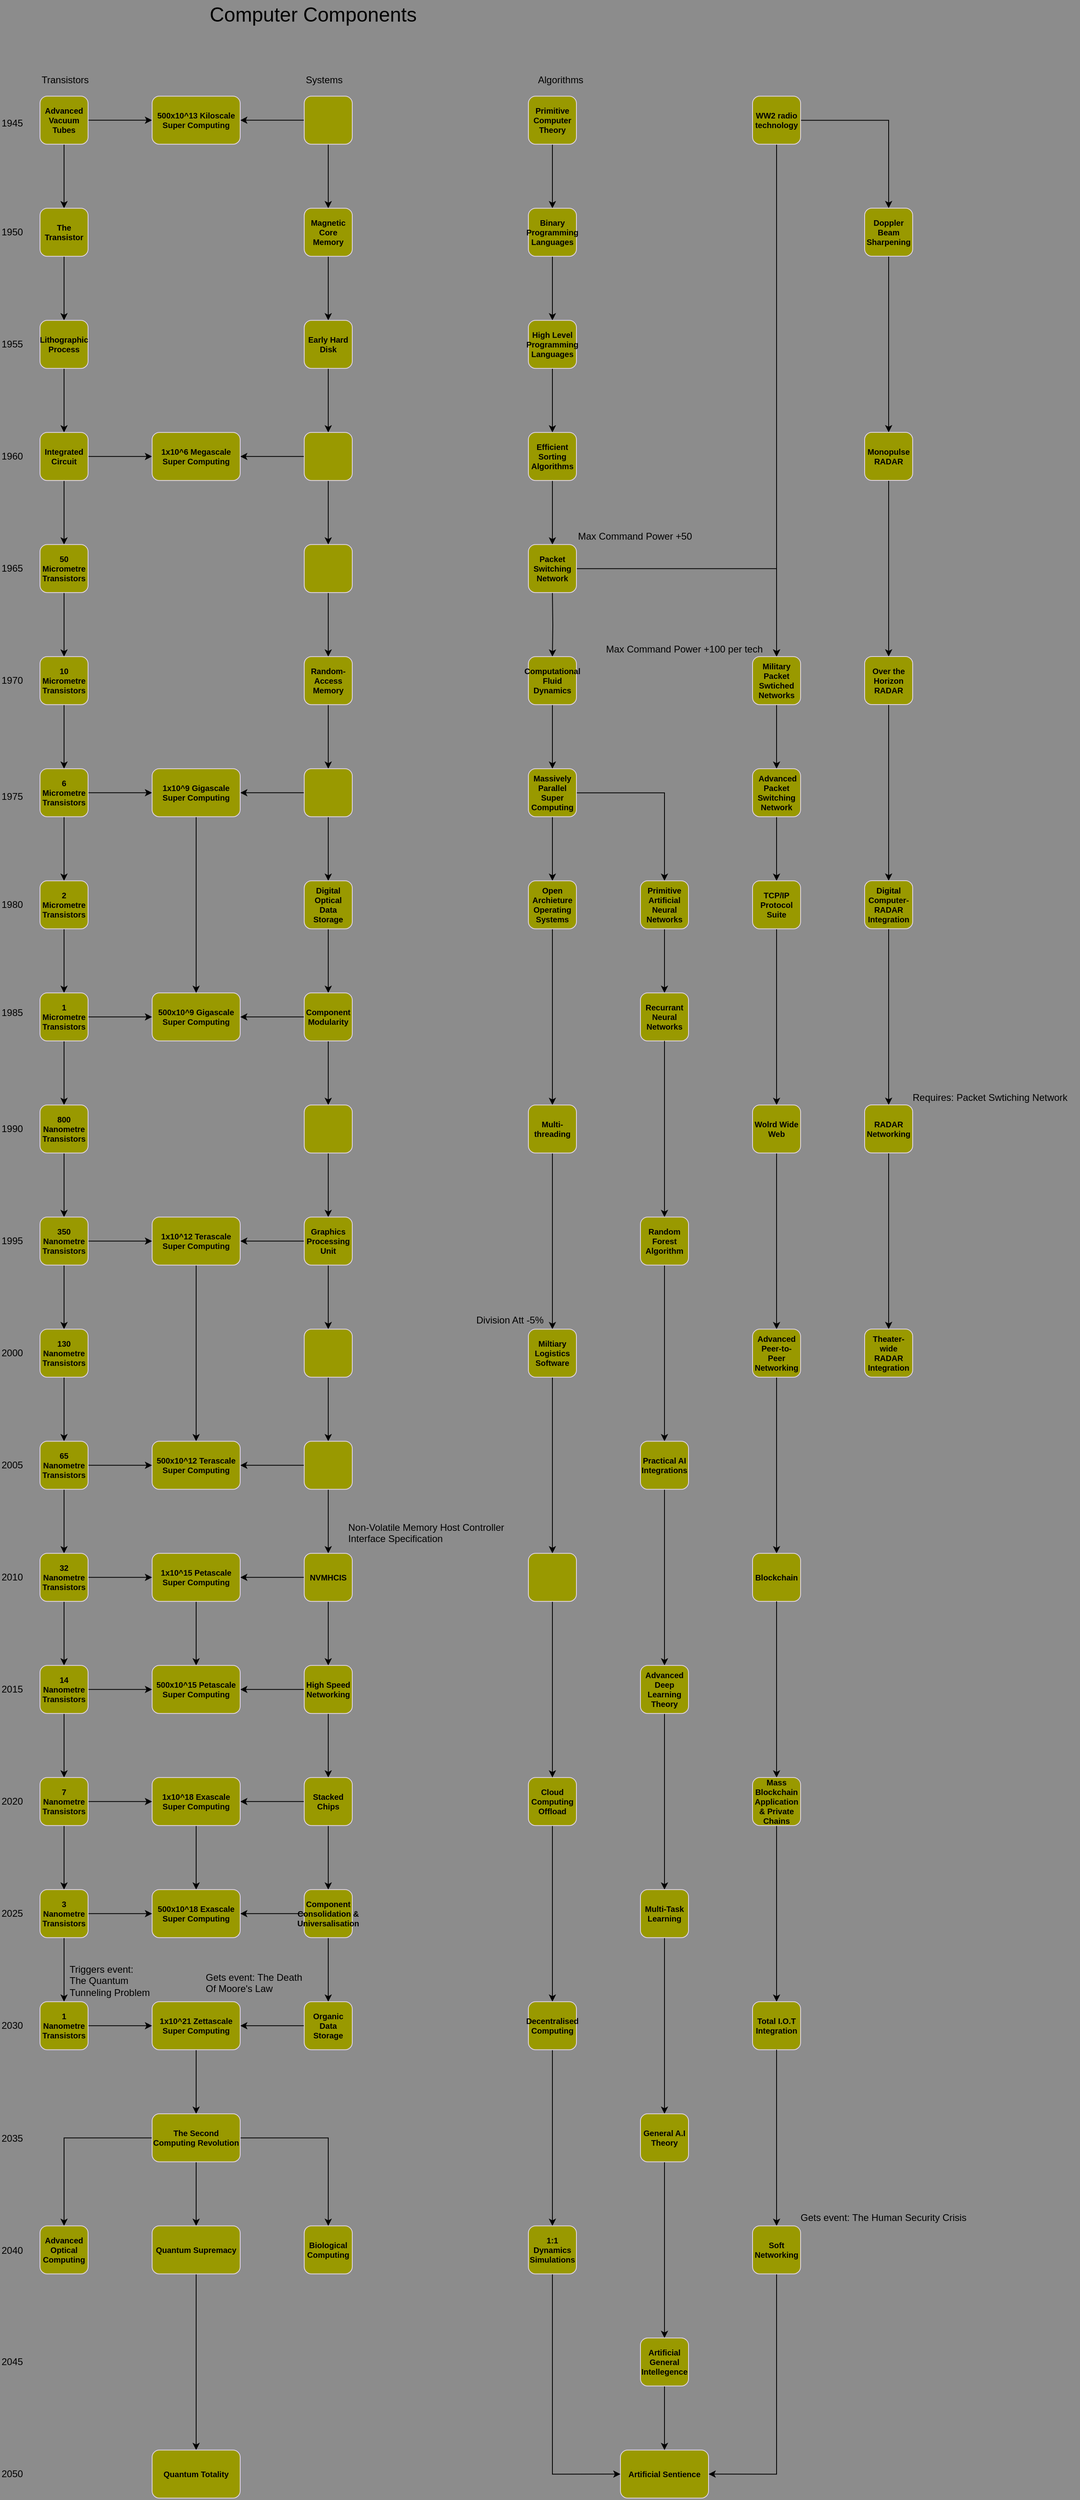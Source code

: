<mxfile version="14.4.3" type="device" pages="3"><diagram id="5dbebf1f-4035-e8af-a39a-460212b29f7c" name="Good plan"><mxGraphModel dx="1606" dy="786" grid="1" gridSize="10" guides="1" tooltips="1" connect="1" arrows="1" fold="1" page="1" pageScale="1" pageWidth="827" pageHeight="1169" background="#8C8C8C" math="0" shadow="0"><root><mxCell id="0"/><mxCell id="1" parent="0"/><mxCell id="3355750f-225d-2d10-128d-572d4d7578c9-6" value="&lt;b&gt;Artificial Sentience&lt;br&gt;&lt;/b&gt;" style="rounded=1;whiteSpace=wrap;html=1;strokeColor=#E1D5E7;fillColor=#999900;gradientColor=none;fontSize=10;align=center;" parent="1" vertex="1"><mxGeometry x="1602" y="4229.167" width="110" height="60" as="geometry"/></mxCell><mxCell id="3a95776a-c681-e7c8-6a4e-e42feef3246b-35" value="" style="edgeStyle=orthogonalEdgeStyle;rounded=0;html=1;jettySize=auto;orthogonalLoop=1;" parent="1" source="3a95776a-c681-e7c8-6a4e-e42feef3246b-83" target="3a95776a-c681-e7c8-6a4e-e42feef3246b-49" edge="1"><mxGeometry relative="1" as="geometry"/></mxCell><mxCell id="3a95776a-c681-e7c8-6a4e-e42feef3246b-83" value="&lt;b&gt;Cloud Computing Offload&lt;/b&gt;&lt;b&gt;&lt;br&gt;&lt;/b&gt;" style="rounded=1;whiteSpace=wrap;html=1;strokeColor=#E1D5E7;fillColor=#999900;gradientColor=none;fontSize=10;align=center;" parent="1" vertex="1"><mxGeometry x="1487" y="3389.167" width="60" height="60" as="geometry"/></mxCell><mxCell id="3355750f-225d-2d10-128d-572d4d7578c9-112" style="edgeStyle=orthogonalEdgeStyle;rounded=0;html=1;jettySize=auto;orthogonalLoop=1;" parent="1" source="3a95776a-c681-e7c8-6a4e-e42feef3246b-49" target="3355750f-225d-2d10-128d-572d4d7578c9-110" edge="1"><mxGeometry relative="1" as="geometry"/></mxCell><mxCell id="3a95776a-c681-e7c8-6a4e-e42feef3246b-49" value="&lt;b&gt;Decentralised Computing&lt;br&gt;&lt;/b&gt;" style="rounded=1;whiteSpace=wrap;html=1;strokeColor=#E1D5E7;fillColor=#999900;gradientColor=none;fontSize=10;align=center;" parent="1" vertex="1"><mxGeometry x="1487" y="3669.167" width="60" height="60" as="geometry"/></mxCell><mxCell id="3355750f-225d-2d10-128d-572d4d7578c9-139" style="edgeStyle=orthogonalEdgeStyle;rounded=0;html=1;entryX=0;entryY=0.5;jettySize=auto;orthogonalLoop=1;exitX=0.5;exitY=1;" parent="1" source="3355750f-225d-2d10-128d-572d4d7578c9-110" target="3355750f-225d-2d10-128d-572d4d7578c9-6" edge="1"><mxGeometry relative="1" as="geometry"><mxPoint x="1600" y="4119" as="targetPoint"/></mxGeometry></mxCell><mxCell id="3355750f-225d-2d10-128d-572d4d7578c9-110" value="&lt;b&gt;1:1 Dynamics Simulations&lt;br&gt;&lt;/b&gt;" style="rounded=1;whiteSpace=wrap;html=1;strokeColor=#E1D5E7;fillColor=#999900;gradientColor=none;fontSize=10;align=center;" parent="1" vertex="1"><mxGeometry x="1487" y="3949.167" width="60" height="60" as="geometry"/></mxCell><mxCell id="3f9bfef9-d2ca-a8ca-b488-e7276e7992d7-190" value="" style="edgeStyle=orthogonalEdgeStyle;rounded=0;html=1;jettySize=auto;orthogonalLoop=1;" parent="1" source="3f9bfef9-d2ca-a8ca-b488-e7276e7992d7-153" target="3f9bfef9-d2ca-a8ca-b488-e7276e7992d7-189" edge="1"><mxGeometry relative="1" as="geometry"/></mxCell><mxCell id="3a95776a-c681-e7c8-6a4e-e42feef3246b-138" value="" style="edgeStyle=orthogonalEdgeStyle;rounded=0;html=1;jettySize=auto;orthogonalLoop=1;" parent="1" source="3f9bfef9-d2ca-a8ca-b488-e7276e7992d7-153" target="3f9bfef9-d2ca-a8ca-b488-e7276e7992d7-292" edge="1"><mxGeometry relative="1" as="geometry"/></mxCell><mxCell id="3f9bfef9-d2ca-a8ca-b488-e7276e7992d7-153" value="&lt;b&gt;&lt;br&gt;&lt;/b&gt;" style="rounded=1;whiteSpace=wrap;html=1;strokeColor=#E1D5E7;fillColor=#999900;gradientColor=none;fontSize=10;align=center;" parent="1" vertex="1"><mxGeometry x="1207" y="1289.167" width="60" height="60" as="geometry"/></mxCell><mxCell id="3f9bfef9-d2ca-a8ca-b488-e7276e7992d7-200" value="" style="edgeStyle=orthogonalEdgeStyle;rounded=0;html=1;jettySize=auto;orthogonalLoop=1;" parent="1" source="3f9bfef9-d2ca-a8ca-b488-e7276e7992d7-189" target="3f9bfef9-d2ca-a8ca-b488-e7276e7992d7-199" edge="1"><mxGeometry relative="1" as="geometry"/></mxCell><mxCell id="3f9bfef9-d2ca-a8ca-b488-e7276e7992d7-189" value="&lt;b&gt;Magnetic Core Memory&lt;/b&gt;&lt;b&gt;&lt;br&gt;&lt;/b&gt;" style="rounded=1;whiteSpace=wrap;html=1;strokeColor=#E1D5E7;fillColor=#999900;gradientColor=none;fontSize=10;align=center;" parent="1" vertex="1"><mxGeometry x="1207" y="1429.167" width="60" height="60" as="geometry"/></mxCell><mxCell id="3f9bfef9-d2ca-a8ca-b488-e7276e7992d7-202" value="" style="edgeStyle=orthogonalEdgeStyle;rounded=0;html=1;jettySize=auto;orthogonalLoop=1;" parent="1" source="3f9bfef9-d2ca-a8ca-b488-e7276e7992d7-199" target="3f9bfef9-d2ca-a8ca-b488-e7276e7992d7-201" edge="1"><mxGeometry relative="1" as="geometry"/></mxCell><mxCell id="3f9bfef9-d2ca-a8ca-b488-e7276e7992d7-199" value="&lt;b&gt;Early Hard Disk&lt;br&gt;&lt;/b&gt;" style="rounded=1;whiteSpace=wrap;html=1;strokeColor=#E1D5E7;fillColor=#999900;gradientColor=none;fontSize=10;align=center;" parent="1" vertex="1"><mxGeometry x="1207" y="1569.167" width="60" height="60" as="geometry"/></mxCell><mxCell id="3f9bfef9-d2ca-a8ca-b488-e7276e7992d7-214" value="" style="edgeStyle=orthogonalEdgeStyle;rounded=0;html=1;jettySize=auto;orthogonalLoop=1;" parent="1" source="3f9bfef9-d2ca-a8ca-b488-e7276e7992d7-201" target="3f9bfef9-d2ca-a8ca-b488-e7276e7992d7-213" edge="1"><mxGeometry relative="1" as="geometry"/></mxCell><mxCell id="3a95776a-c681-e7c8-6a4e-e42feef3246b-137" value="" style="edgeStyle=orthogonalEdgeStyle;rounded=0;html=1;jettySize=auto;orthogonalLoop=1;" parent="1" source="3f9bfef9-d2ca-a8ca-b488-e7276e7992d7-201" target="3f9bfef9-d2ca-a8ca-b488-e7276e7992d7-276" edge="1"><mxGeometry relative="1" as="geometry"/></mxCell><mxCell id="3f9bfef9-d2ca-a8ca-b488-e7276e7992d7-201" value="&lt;b&gt;&lt;br&gt;&lt;/b&gt;" style="rounded=1;whiteSpace=wrap;html=1;strokeColor=#E1D5E7;fillColor=#999900;gradientColor=none;fontSize=10;align=center;" parent="1" vertex="1"><mxGeometry x="1207" y="1709.167" width="60" height="60" as="geometry"/></mxCell><mxCell id="3f9bfef9-d2ca-a8ca-b488-e7276e7992d7-226" value="" style="edgeStyle=orthogonalEdgeStyle;rounded=0;html=1;jettySize=auto;orthogonalLoop=1;" parent="1" source="3f9bfef9-d2ca-a8ca-b488-e7276e7992d7-213" target="3f9bfef9-d2ca-a8ca-b488-e7276e7992d7-225" edge="1"><mxGeometry relative="1" as="geometry"/></mxCell><mxCell id="3f9bfef9-d2ca-a8ca-b488-e7276e7992d7-213" value="&lt;b&gt;&lt;br&gt;&lt;/b&gt;" style="rounded=1;whiteSpace=wrap;html=1;strokeColor=#E1D5E7;fillColor=#999900;gradientColor=none;fontSize=10;align=center;" parent="1" vertex="1"><mxGeometry x="1207" y="1849.167" width="60" height="60" as="geometry"/></mxCell><mxCell id="3f9bfef9-d2ca-a8ca-b488-e7276e7992d7-228" value="" style="edgeStyle=orthogonalEdgeStyle;rounded=0;html=1;jettySize=auto;orthogonalLoop=1;" parent="1" source="3f9bfef9-d2ca-a8ca-b488-e7276e7992d7-225" target="3f9bfef9-d2ca-a8ca-b488-e7276e7992d7-227" edge="1"><mxGeometry relative="1" as="geometry"/></mxCell><mxCell id="3f9bfef9-d2ca-a8ca-b488-e7276e7992d7-225" value="&lt;b&gt;Random-Access Memory&lt;br&gt;&lt;/b&gt;" style="rounded=1;whiteSpace=wrap;html=1;strokeColor=#E1D5E7;fillColor=#999900;gradientColor=none;fontSize=10;align=center;" parent="1" vertex="1"><mxGeometry x="1207" y="1989.167" width="60" height="60" as="geometry"/></mxCell><mxCell id="3f9bfef9-d2ca-a8ca-b488-e7276e7992d7-230" value="" style="edgeStyle=orthogonalEdgeStyle;rounded=0;html=1;jettySize=auto;orthogonalLoop=1;" parent="1" source="3f9bfef9-d2ca-a8ca-b488-e7276e7992d7-227" target="3f9bfef9-d2ca-a8ca-b488-e7276e7992d7-229" edge="1"><mxGeometry relative="1" as="geometry"/></mxCell><mxCell id="3a95776a-c681-e7c8-6a4e-e42feef3246b-134" value="" style="edgeStyle=orthogonalEdgeStyle;rounded=0;html=1;jettySize=auto;orthogonalLoop=1;" parent="1" source="3f9bfef9-d2ca-a8ca-b488-e7276e7992d7-227" target="3f9bfef9-d2ca-a8ca-b488-e7276e7992d7-296" edge="1"><mxGeometry relative="1" as="geometry"/></mxCell><mxCell id="3f9bfef9-d2ca-a8ca-b488-e7276e7992d7-227" value="&lt;b&gt;&lt;br&gt;&lt;/b&gt;" style="rounded=1;whiteSpace=wrap;html=1;strokeColor=#E1D5E7;fillColor=#999900;gradientColor=none;fontSize=10;align=center;" parent="1" vertex="1"><mxGeometry x="1207" y="2129.167" width="60" height="60" as="geometry"/></mxCell><mxCell id="3f9bfef9-d2ca-a8ca-b488-e7276e7992d7-232" value="" style="edgeStyle=orthogonalEdgeStyle;rounded=0;html=1;jettySize=auto;orthogonalLoop=1;" parent="1" source="3f9bfef9-d2ca-a8ca-b488-e7276e7992d7-229" target="3f9bfef9-d2ca-a8ca-b488-e7276e7992d7-231" edge="1"><mxGeometry relative="1" as="geometry"/></mxCell><mxCell id="3f9bfef9-d2ca-a8ca-b488-e7276e7992d7-229" value="&lt;b&gt;Digital Optical Data Storage&lt;br&gt;&lt;/b&gt;" style="rounded=1;whiteSpace=wrap;html=1;strokeColor=#E1D5E7;fillColor=#999900;gradientColor=none;fontSize=10;align=center;" parent="1" vertex="1"><mxGeometry x="1207" y="2269.167" width="60" height="60" as="geometry"/></mxCell><mxCell id="3f9bfef9-d2ca-a8ca-b488-e7276e7992d7-294" value="&lt;b&gt;500x10^9 Gigascale Super Computing&lt;/b&gt;&lt;b&gt;&lt;br&gt;&lt;/b&gt;" style="rounded=1;whiteSpace=wrap;html=1;strokeColor=#E1D5E7;fillColor=#999900;gradientColor=none;fontSize=10;align=center;" parent="1" vertex="1"><mxGeometry x="1017" y="2409.167" width="110" height="60" as="geometry"/></mxCell><mxCell id="3f9bfef9-d2ca-a8ca-b488-e7276e7992d7-238" value="" style="edgeStyle=orthogonalEdgeStyle;rounded=0;html=1;jettySize=auto;orthogonalLoop=1;" parent="1" source="3f9bfef9-d2ca-a8ca-b488-e7276e7992d7-231" target="3f9bfef9-d2ca-a8ca-b488-e7276e7992d7-237" edge="1"><mxGeometry relative="1" as="geometry"/></mxCell><mxCell id="3a95776a-c681-e7c8-6a4e-e42feef3246b-133" value="" style="edgeStyle=orthogonalEdgeStyle;rounded=0;html=1;jettySize=auto;orthogonalLoop=1;" parent="1" source="3f9bfef9-d2ca-a8ca-b488-e7276e7992d7-231" target="3f9bfef9-d2ca-a8ca-b488-e7276e7992d7-294" edge="1"><mxGeometry relative="1" as="geometry"/></mxCell><mxCell id="3f9bfef9-d2ca-a8ca-b488-e7276e7992d7-231" value="&lt;b&gt;Component Modularity&lt;br&gt;&lt;/b&gt;" style="rounded=1;whiteSpace=wrap;html=1;strokeColor=#E1D5E7;fillColor=#999900;gradientColor=none;fontSize=10;align=center;" parent="1" vertex="1"><mxGeometry x="1207" y="2409.167" width="60" height="60" as="geometry"/></mxCell><mxCell id="3f9bfef9-d2ca-a8ca-b488-e7276e7992d7-240" value="" style="edgeStyle=orthogonalEdgeStyle;rounded=0;html=1;jettySize=auto;orthogonalLoop=1;" parent="1" source="3f9bfef9-d2ca-a8ca-b488-e7276e7992d7-237" target="3f9bfef9-d2ca-a8ca-b488-e7276e7992d7-239" edge="1"><mxGeometry relative="1" as="geometry"/></mxCell><mxCell id="3f9bfef9-d2ca-a8ca-b488-e7276e7992d7-237" value="&lt;b&gt;&lt;br&gt;&lt;/b&gt;" style="rounded=1;whiteSpace=wrap;html=1;strokeColor=#E1D5E7;fillColor=#999900;gradientColor=none;fontSize=10;align=center;" parent="1" vertex="1"><mxGeometry x="1207" y="2549.167" width="60" height="60" as="geometry"/></mxCell><mxCell id="3f9bfef9-d2ca-a8ca-b488-e7276e7992d7-244" value="" style="edgeStyle=orthogonalEdgeStyle;rounded=0;html=1;jettySize=auto;orthogonalLoop=1;" parent="1" source="3f9bfef9-d2ca-a8ca-b488-e7276e7992d7-239" target="3f9bfef9-d2ca-a8ca-b488-e7276e7992d7-243" edge="1"><mxGeometry relative="1" as="geometry"/></mxCell><mxCell id="3a95776a-c681-e7c8-6a4e-e42feef3246b-41" value="" style="edgeStyle=orthogonalEdgeStyle;rounded=0;html=1;jettySize=auto;orthogonalLoop=1;" parent="1" source="3f9bfef9-d2ca-a8ca-b488-e7276e7992d7-239" target="3f9bfef9-d2ca-a8ca-b488-e7276e7992d7-290" edge="1"><mxGeometry relative="1" as="geometry"/></mxCell><mxCell id="3f9bfef9-d2ca-a8ca-b488-e7276e7992d7-239" value="&lt;b&gt;Graphics Processing Unit&lt;/b&gt;&lt;b&gt;&lt;br&gt;&lt;/b&gt;" style="rounded=1;whiteSpace=wrap;html=1;strokeColor=#E1D5E7;fillColor=#999900;gradientColor=none;fontSize=10;align=center;" parent="1" vertex="1"><mxGeometry x="1207" y="2689.167" width="60" height="60" as="geometry"/></mxCell><mxCell id="3f9bfef9-d2ca-a8ca-b488-e7276e7992d7-309" style="edgeStyle=orthogonalEdgeStyle;rounded=0;html=1;jettySize=auto;orthogonalLoop=1;" parent="1" source="3f9bfef9-d2ca-a8ca-b488-e7276e7992d7-290" target="3f9bfef9-d2ca-a8ca-b488-e7276e7992d7-286" edge="1"><mxGeometry relative="1" as="geometry"/></mxCell><mxCell id="3f9bfef9-d2ca-a8ca-b488-e7276e7992d7-290" value="&lt;b&gt;1x10^12 Terascale Super Computing&lt;/b&gt;&lt;b&gt;&lt;br&gt;&lt;/b&gt;" style="rounded=1;whiteSpace=wrap;html=1;strokeColor=#E1D5E7;fillColor=#999900;gradientColor=none;fontSize=10;align=center;" parent="1" vertex="1"><mxGeometry x="1017" y="2689.167" width="110" height="60" as="geometry"/></mxCell><mxCell id="3f9bfef9-d2ca-a8ca-b488-e7276e7992d7-247" value="" style="edgeStyle=orthogonalEdgeStyle;rounded=0;html=1;jettySize=auto;orthogonalLoop=1;" parent="1" source="3f9bfef9-d2ca-a8ca-b488-e7276e7992d7-243" target="3f9bfef9-d2ca-a8ca-b488-e7276e7992d7-246" edge="1"><mxGeometry relative="1" as="geometry"/></mxCell><mxCell id="3f9bfef9-d2ca-a8ca-b488-e7276e7992d7-243" value="&lt;b&gt;&lt;br&gt;&lt;/b&gt;" style="rounded=1;whiteSpace=wrap;html=1;strokeColor=#E1D5E7;fillColor=#999900;gradientColor=none;fontSize=10;align=center;" parent="1" vertex="1"><mxGeometry x="1207" y="2829.167" width="60" height="60" as="geometry"/></mxCell><mxCell id="3f9bfef9-d2ca-a8ca-b488-e7276e7992d7-299" value="" style="edgeStyle=orthogonalEdgeStyle;rounded=0;html=1;jettySize=auto;orthogonalLoop=1;" parent="1" source="3f9bfef9-d2ca-a8ca-b488-e7276e7992d7-246" target="3f9bfef9-d2ca-a8ca-b488-e7276e7992d7-298" edge="1"><mxGeometry relative="1" as="geometry"/></mxCell><mxCell id="3a95776a-c681-e7c8-6a4e-e42feef3246b-43" value="" style="edgeStyle=orthogonalEdgeStyle;rounded=0;html=1;jettySize=auto;orthogonalLoop=1;" parent="1" source="3f9bfef9-d2ca-a8ca-b488-e7276e7992d7-246" target="3f9bfef9-d2ca-a8ca-b488-e7276e7992d7-286" edge="1"><mxGeometry relative="1" as="geometry"/></mxCell><mxCell id="3f9bfef9-d2ca-a8ca-b488-e7276e7992d7-246" value="&lt;b&gt;&lt;br&gt;&lt;/b&gt;" style="rounded=1;whiteSpace=wrap;html=1;strokeColor=#E1D5E7;fillColor=#999900;gradientColor=none;fontSize=10;align=center;" parent="1" vertex="1"><mxGeometry x="1207" y="2969.167" width="60" height="60" as="geometry"/></mxCell><mxCell id="3f9bfef9-d2ca-a8ca-b488-e7276e7992d7-306" value="" style="edgeStyle=orthogonalEdgeStyle;rounded=0;html=1;jettySize=auto;orthogonalLoop=1;" parent="1" source="3f9bfef9-d2ca-a8ca-b488-e7276e7992d7-298" target="3f9bfef9-d2ca-a8ca-b488-e7276e7992d7-305" edge="1"><mxGeometry relative="1" as="geometry"/></mxCell><mxCell id="3a95776a-c681-e7c8-6a4e-e42feef3246b-45" value="" style="edgeStyle=orthogonalEdgeStyle;rounded=0;html=1;jettySize=auto;orthogonalLoop=1;" parent="1" source="3f9bfef9-d2ca-a8ca-b488-e7276e7992d7-298" target="3f9bfef9-d2ca-a8ca-b488-e7276e7992d7-301" edge="1"><mxGeometry relative="1" as="geometry"/></mxCell><mxCell id="3f9bfef9-d2ca-a8ca-b488-e7276e7992d7-298" value="&lt;b&gt;NVMHCIS&lt;br&gt;&lt;/b&gt;" style="rounded=1;whiteSpace=wrap;html=1;strokeColor=#E1D5E7;fillColor=#999900;gradientColor=none;fontSize=10;align=center;" parent="1" vertex="1"><mxGeometry x="1207" y="3109.167" width="60" height="60" as="geometry"/></mxCell><mxCell id="3f9bfef9-d2ca-a8ca-b488-e7276e7992d7-314" value="" style="edgeStyle=orthogonalEdgeStyle;rounded=0;html=1;jettySize=auto;orthogonalLoop=1;" parent="1" source="3f9bfef9-d2ca-a8ca-b488-e7276e7992d7-305" target="3f9bfef9-d2ca-a8ca-b488-e7276e7992d7-313" edge="1"><mxGeometry relative="1" as="geometry"/></mxCell><mxCell id="3a95776a-c681-e7c8-6a4e-e42feef3246b-48" value="" style="edgeStyle=orthogonalEdgeStyle;rounded=0;html=1;jettySize=auto;orthogonalLoop=1;" parent="1" source="3f9bfef9-d2ca-a8ca-b488-e7276e7992d7-305" target="3f9bfef9-d2ca-a8ca-b488-e7276e7992d7-303" edge="1"><mxGeometry relative="1" as="geometry"/></mxCell><mxCell id="3f9bfef9-d2ca-a8ca-b488-e7276e7992d7-305" value="&lt;b&gt;High Speed Networking&lt;br&gt;&lt;/b&gt;" style="rounded=1;whiteSpace=wrap;html=1;strokeColor=#E1D5E7;fillColor=#999900;gradientColor=none;fontSize=10;align=center;" parent="1" vertex="1"><mxGeometry x="1207" y="3249.167" width="60" height="60" as="geometry"/></mxCell><mxCell id="3a95776a-c681-e7c8-6a4e-e42feef3246b-117" value="" style="edgeStyle=orthogonalEdgeStyle;rounded=0;html=1;jettySize=auto;orthogonalLoop=1;" parent="1" source="3f9bfef9-d2ca-a8ca-b488-e7276e7992d7-313" target="3a95776a-c681-e7c8-6a4e-e42feef3246b-116" edge="1"><mxGeometry relative="1" as="geometry"/></mxCell><mxCell id="3a95776a-c681-e7c8-6a4e-e42feef3246b-51" value="" style="edgeStyle=orthogonalEdgeStyle;rounded=0;html=1;jettySize=auto;orthogonalLoop=1;" parent="1" source="3f9bfef9-d2ca-a8ca-b488-e7276e7992d7-313" target="3f9bfef9-d2ca-a8ca-b488-e7276e7992d7-311" edge="1"><mxGeometry relative="1" as="geometry"/></mxCell><mxCell id="3f9bfef9-d2ca-a8ca-b488-e7276e7992d7-313" value="&lt;b&gt;Stacked Chips&lt;/b&gt;&lt;b&gt;&lt;br&gt;&lt;/b&gt;" style="rounded=1;whiteSpace=wrap;html=1;strokeColor=#E1D5E7;fillColor=#999900;gradientColor=none;fontSize=10;align=center;" parent="1" vertex="1"><mxGeometry x="1207" y="3389.167" width="60" height="60" as="geometry"/></mxCell><mxCell id="3a95776a-c681-e7c8-6a4e-e42feef3246b-119" value="" style="edgeStyle=orthogonalEdgeStyle;rounded=0;html=1;jettySize=auto;orthogonalLoop=1;" parent="1" source="3a95776a-c681-e7c8-6a4e-e42feef3246b-116" target="3a95776a-c681-e7c8-6a4e-e42feef3246b-118" edge="1"><mxGeometry relative="1" as="geometry"/></mxCell><mxCell id="3a95776a-c681-e7c8-6a4e-e42feef3246b-86" value="" style="edgeStyle=orthogonalEdgeStyle;rounded=0;html=1;jettySize=auto;orthogonalLoop=1;" parent="1" source="3a95776a-c681-e7c8-6a4e-e42feef3246b-116" target="3a95776a-c681-e7c8-6a4e-e42feef3246b-108" edge="1"><mxGeometry relative="1" as="geometry"/></mxCell><mxCell id="3a95776a-c681-e7c8-6a4e-e42feef3246b-116" value="&lt;b&gt;Component Consolidation &amp;amp; Universalisation&lt;br&gt;&lt;/b&gt;" style="rounded=1;whiteSpace=wrap;html=1;strokeColor=#E1D5E7;fillColor=#999900;gradientColor=none;fontSize=10;align=center;" parent="1" vertex="1"><mxGeometry x="1207" y="3529.167" width="60" height="60" as="geometry"/></mxCell><mxCell id="3a95776a-c681-e7c8-6a4e-e42feef3246b-128" value="" style="edgeStyle=orthogonalEdgeStyle;rounded=0;html=1;jettySize=auto;orthogonalLoop=1;" parent="1" source="3a95776a-c681-e7c8-6a4e-e42feef3246b-118" target="3a95776a-c681-e7c8-6a4e-e42feef3246b-111" edge="1"><mxGeometry relative="1" as="geometry"/></mxCell><mxCell id="3a95776a-c681-e7c8-6a4e-e42feef3246b-118" value="&lt;b&gt;Organic Data Storage&lt;br&gt;&lt;/b&gt;" style="rounded=1;whiteSpace=wrap;html=1;strokeColor=#E1D5E7;fillColor=#999900;gradientColor=none;fontSize=10;align=center;" parent="1" vertex="1"><mxGeometry x="1207" y="3669.167" width="60" height="60" as="geometry"/></mxCell><mxCell id="3355750f-225d-2d10-128d-572d4d7578c9-119" value="&lt;b&gt;Biological Computing&lt;br&gt;&lt;/b&gt;" style="rounded=1;whiteSpace=wrap;html=1;strokeColor=#E1D5E7;fillColor=#999900;gradientColor=none;fontSize=10;align=center;" parent="1" vertex="1"><mxGeometry x="1207" y="3949.167" width="60" height="60" as="geometry"/></mxCell><mxCell id="3f9bfef9-d2ca-a8ca-b488-e7276e7992d7-286" value="&lt;b&gt;500x10^12 Terascale Super Computing&lt;br&gt;&lt;/b&gt;" style="rounded=1;whiteSpace=wrap;html=1;strokeColor=#E1D5E7;fillColor=#999900;gradientColor=none;fontSize=10;align=center;" parent="1" vertex="1"><mxGeometry x="1017" y="2969.167" width="110" height="60" as="geometry"/></mxCell><mxCell id="3f9bfef9-d2ca-a8ca-b488-e7276e7992d7-304" value="" style="edgeStyle=orthogonalEdgeStyle;rounded=0;html=1;jettySize=auto;orthogonalLoop=1;" parent="1" source="3f9bfef9-d2ca-a8ca-b488-e7276e7992d7-301" target="3f9bfef9-d2ca-a8ca-b488-e7276e7992d7-303" edge="1"><mxGeometry relative="1" as="geometry"/></mxCell><mxCell id="3f9bfef9-d2ca-a8ca-b488-e7276e7992d7-301" value="&lt;b&gt;1x10^15 Petascale Super Computing&lt;br&gt;&lt;/b&gt;" style="rounded=1;whiteSpace=wrap;html=1;strokeColor=#E1D5E7;fillColor=#999900;gradientColor=none;fontSize=10;align=center;" parent="1" vertex="1"><mxGeometry x="1017" y="3109.167" width="110" height="60" as="geometry"/></mxCell><mxCell id="3f9bfef9-d2ca-a8ca-b488-e7276e7992d7-303" value="&lt;b&gt;500x10^15 Petascale Super Computing&lt;br&gt;&lt;/b&gt;" style="rounded=1;whiteSpace=wrap;html=1;strokeColor=#E1D5E7;fillColor=#999900;gradientColor=none;fontSize=10;align=center;" parent="1" vertex="1"><mxGeometry x="1017" y="3249.167" width="110" height="60" as="geometry"/></mxCell><mxCell id="3a95776a-c681-e7c8-6a4e-e42feef3246b-109" value="" style="edgeStyle=orthogonalEdgeStyle;rounded=0;html=1;jettySize=auto;orthogonalLoop=1;" parent="1" source="3f9bfef9-d2ca-a8ca-b488-e7276e7992d7-311" target="3a95776a-c681-e7c8-6a4e-e42feef3246b-108" edge="1"><mxGeometry relative="1" as="geometry"/></mxCell><mxCell id="3f9bfef9-d2ca-a8ca-b488-e7276e7992d7-311" value="&lt;b&gt;1x10^18 Exascale Super Computing&lt;br&gt;&lt;/b&gt;" style="rounded=1;whiteSpace=wrap;html=1;strokeColor=#E1D5E7;fillColor=#999900;gradientColor=none;fontSize=10;align=center;" parent="1" vertex="1"><mxGeometry x="1017" y="3389.167" width="110" height="60" as="geometry"/></mxCell><mxCell id="3a95776a-c681-e7c8-6a4e-e42feef3246b-108" value="&lt;b&gt;500x10^18 Exascale Super Computing&lt;br&gt;&lt;/b&gt;" style="rounded=1;whiteSpace=wrap;html=1;strokeColor=#E1D5E7;fillColor=#999900;gradientColor=none;fontSize=10;align=center;" parent="1" vertex="1"><mxGeometry x="1017" y="3529.167" width="110" height="60" as="geometry"/></mxCell><mxCell id="3355750f-225d-2d10-128d-572d4d7578c9-87" value="" style="edgeStyle=orthogonalEdgeStyle;rounded=0;html=1;jettySize=auto;orthogonalLoop=1;" parent="1" source="3a95776a-c681-e7c8-6a4e-e42feef3246b-111" target="3355750f-225d-2d10-128d-572d4d7578c9-86" edge="1"><mxGeometry relative="1" as="geometry"/></mxCell><mxCell id="3a95776a-c681-e7c8-6a4e-e42feef3246b-111" value="&lt;b&gt;1x10^21 Zettascale Super Computing&lt;br&gt;&lt;/b&gt;" style="rounded=1;whiteSpace=wrap;html=1;strokeColor=#E1D5E7;fillColor=#999900;gradientColor=none;fontSize=10;align=center;" parent="1" vertex="1"><mxGeometry x="1017" y="3669.167" width="110" height="60" as="geometry"/></mxCell><mxCell id="3355750f-225d-2d10-128d-572d4d7578c9-121" style="edgeStyle=orthogonalEdgeStyle;rounded=0;html=1;jettySize=auto;orthogonalLoop=1;" parent="1" source="3355750f-225d-2d10-128d-572d4d7578c9-86" target="3355750f-225d-2d10-128d-572d4d7578c9-117" edge="1"><mxGeometry relative="1" as="geometry"/></mxCell><mxCell id="3355750f-225d-2d10-128d-572d4d7578c9-122" style="edgeStyle=orthogonalEdgeStyle;rounded=0;html=1;jettySize=auto;orthogonalLoop=1;" parent="1" source="3355750f-225d-2d10-128d-572d4d7578c9-86" target="3355750f-225d-2d10-128d-572d4d7578c9-119" edge="1"><mxGeometry relative="1" as="geometry"/></mxCell><mxCell id="3355750f-225d-2d10-128d-572d4d7578c9-124" value="" style="edgeStyle=orthogonalEdgeStyle;rounded=0;html=1;jettySize=auto;orthogonalLoop=1;" parent="1" source="3355750f-225d-2d10-128d-572d4d7578c9-86" target="3355750f-225d-2d10-128d-572d4d7578c9-123" edge="1"><mxGeometry relative="1" as="geometry"/></mxCell><mxCell id="3355750f-225d-2d10-128d-572d4d7578c9-86" value="&lt;b&gt;The Second Computing Revolution&lt;br&gt;&lt;/b&gt;" style="rounded=1;whiteSpace=wrap;html=1;strokeColor=#E1D5E7;fillColor=#999900;gradientColor=none;fontSize=10;align=center;" parent="1" vertex="1"><mxGeometry x="1017" y="3809.167" width="110" height="60" as="geometry"/></mxCell><mxCell id="3355750f-225d-2d10-128d-572d4d7578c9-10" value="" style="edgeStyle=orthogonalEdgeStyle;rounded=0;html=1;jettySize=auto;orthogonalLoop=1;" parent="1" source="3355750f-225d-2d10-128d-572d4d7578c9-123" target="3355750f-225d-2d10-128d-572d4d7578c9-11" edge="1"><mxGeometry relative="1" as="geometry"><mxPoint x="1072" y="4089.167" as="targetPoint"/></mxGeometry></mxCell><mxCell id="3355750f-225d-2d10-128d-572d4d7578c9-123" value="&lt;b&gt;Quantum Supremacy&lt;br&gt;&lt;/b&gt;" style="rounded=1;whiteSpace=wrap;html=1;strokeColor=#E1D5E7;fillColor=#999900;gradientColor=none;fontSize=10;align=center;" parent="1" vertex="1"><mxGeometry x="1017" y="3949.167" width="110" height="60" as="geometry"/></mxCell><mxCell id="3355750f-225d-2d10-128d-572d4d7578c9-11" value="&lt;b&gt;Quantum Totality&lt;br&gt;&lt;/b&gt;" style="rounded=1;whiteSpace=wrap;html=1;strokeColor=#E1D5E7;fillColor=#999900;gradientColor=none;fontSize=10;align=center;" parent="1" vertex="1"><mxGeometry x="1017" y="4229.167" width="110" height="60" as="geometry"/></mxCell><mxCell id="3f9bfef9-d2ca-a8ca-b488-e7276e7992d7-192" value="" style="edgeStyle=orthogonalEdgeStyle;rounded=0;html=1;jettySize=auto;orthogonalLoop=1;" parent="1" source="3f9bfef9-d2ca-a8ca-b488-e7276e7992d7-163" target="3f9bfef9-d2ca-a8ca-b488-e7276e7992d7-191" edge="1"><mxGeometry relative="1" as="geometry"/></mxCell><mxCell id="3a95776a-c681-e7c8-6a4e-e42feef3246b-139" value="" style="edgeStyle=orthogonalEdgeStyle;rounded=0;html=1;jettySize=auto;orthogonalLoop=1;" parent="1" source="3f9bfef9-d2ca-a8ca-b488-e7276e7992d7-163" target="3f9bfef9-d2ca-a8ca-b488-e7276e7992d7-292" edge="1"><mxGeometry relative="1" as="geometry"/></mxCell><mxCell id="3f9bfef9-d2ca-a8ca-b488-e7276e7992d7-163" value="&lt;b&gt;Advanced Vacuum Tubes&lt;br&gt;&lt;/b&gt;" style="rounded=1;whiteSpace=wrap;html=1;strokeColor=#E1D5E7;fillColor=#999900;gradientColor=none;fontSize=10;align=center;" parent="1" vertex="1"><mxGeometry x="877" y="1289.167" width="60" height="60" as="geometry"/></mxCell><mxCell id="3f9bfef9-d2ca-a8ca-b488-e7276e7992d7-292" value="&lt;b&gt;500x10^13 Kiloscale Super Computing&lt;br&gt;&lt;/b&gt;" style="rounded=1;whiteSpace=wrap;html=1;strokeColor=#E1D5E7;fillColor=#999900;gradientColor=none;fontSize=10;align=center;" parent="1" vertex="1"><mxGeometry x="1017" y="1289.167" width="110" height="60" as="geometry"/></mxCell><mxCell id="3f9bfef9-d2ca-a8ca-b488-e7276e7992d7-204" value="" style="edgeStyle=orthogonalEdgeStyle;rounded=0;html=1;jettySize=auto;orthogonalLoop=1;" parent="1" source="3f9bfef9-d2ca-a8ca-b488-e7276e7992d7-191" target="3f9bfef9-d2ca-a8ca-b488-e7276e7992d7-203" edge="1"><mxGeometry relative="1" as="geometry"/></mxCell><mxCell id="3f9bfef9-d2ca-a8ca-b488-e7276e7992d7-191" value="&lt;b&gt;The Transistor&lt;br&gt;&lt;/b&gt;" style="rounded=1;whiteSpace=wrap;html=1;strokeColor=#E1D5E7;fillColor=#999900;gradientColor=none;fontSize=10;align=center;" parent="1" vertex="1"><mxGeometry x="877" y="1429.167" width="60" height="60" as="geometry"/></mxCell><mxCell id="3f9bfef9-d2ca-a8ca-b488-e7276e7992d7-206" value="" style="edgeStyle=orthogonalEdgeStyle;rounded=0;html=1;jettySize=auto;orthogonalLoop=1;" parent="1" source="3f9bfef9-d2ca-a8ca-b488-e7276e7992d7-203" target="3f9bfef9-d2ca-a8ca-b488-e7276e7992d7-205" edge="1"><mxGeometry relative="1" as="geometry"/></mxCell><mxCell id="3f9bfef9-d2ca-a8ca-b488-e7276e7992d7-203" value="&lt;b&gt;Lithographic Process&lt;/b&gt;&lt;br&gt;" style="rounded=1;whiteSpace=wrap;html=1;strokeColor=#E1D5E7;fillColor=#999900;gradientColor=none;fontSize=10;align=center;" parent="1" vertex="1"><mxGeometry x="877" y="1569.167" width="60" height="60" as="geometry"/></mxCell><mxCell id="3a95776a-c681-e7c8-6a4e-e42feef3246b-27" value="" style="edgeStyle=orthogonalEdgeStyle;rounded=0;html=1;jettySize=auto;orthogonalLoop=1;" parent="1" source="3f9bfef9-d2ca-a8ca-b488-e7276e7992d7-205" target="3a95776a-c681-e7c8-6a4e-e42feef3246b-26" edge="1"><mxGeometry relative="1" as="geometry"/></mxCell><mxCell id="3a95776a-c681-e7c8-6a4e-e42feef3246b-136" value="" style="edgeStyle=orthogonalEdgeStyle;rounded=0;html=1;jettySize=auto;orthogonalLoop=1;" parent="1" source="3f9bfef9-d2ca-a8ca-b488-e7276e7992d7-205" target="3f9bfef9-d2ca-a8ca-b488-e7276e7992d7-276" edge="1"><mxGeometry relative="1" as="geometry"/></mxCell><mxCell id="3f9bfef9-d2ca-a8ca-b488-e7276e7992d7-205" value="&lt;b&gt;Integrated Circuit&lt;br&gt;&lt;/b&gt;" style="rounded=1;whiteSpace=wrap;html=1;strokeColor=#E1D5E7;fillColor=#999900;gradientColor=none;fontSize=10;align=center;" parent="1" vertex="1"><mxGeometry x="877" y="1709.167" width="60" height="60" as="geometry"/></mxCell><mxCell id="3a95776a-c681-e7c8-6a4e-e42feef3246b-28" value="" style="edgeStyle=orthogonalEdgeStyle;rounded=0;html=1;jettySize=auto;orthogonalLoop=1;" parent="1" source="3a95776a-c681-e7c8-6a4e-e42feef3246b-26" target="3a95776a-c681-e7c8-6a4e-e42feef3246b-3" edge="1"><mxGeometry relative="1" as="geometry"/></mxCell><mxCell id="3a95776a-c681-e7c8-6a4e-e42feef3246b-26" value="&lt;b&gt;50 Micrometre Transistors&lt;/b&gt;&lt;b&gt;&lt;br&gt;&lt;/b&gt;" style="rounded=1;whiteSpace=wrap;html=1;strokeColor=#E1D5E7;fillColor=#999900;gradientColor=none;fontSize=10;align=center;" parent="1" vertex="1"><mxGeometry x="877" y="1849.167" width="60" height="60" as="geometry"/></mxCell><mxCell id="3a95776a-c681-e7c8-6a4e-e42feef3246b-6" value="" style="edgeStyle=orthogonalEdgeStyle;rounded=0;html=1;jettySize=auto;orthogonalLoop=1;" parent="1" source="3a95776a-c681-e7c8-6a4e-e42feef3246b-3" target="3a95776a-c681-e7c8-6a4e-e42feef3246b-5" edge="1"><mxGeometry relative="1" as="geometry"/></mxCell><mxCell id="3a95776a-c681-e7c8-6a4e-e42feef3246b-3" value="&lt;b&gt;10 Micrometre Transistors&lt;br&gt;&lt;/b&gt;" style="rounded=1;whiteSpace=wrap;html=1;strokeColor=#E1D5E7;fillColor=#999900;gradientColor=none;fontSize=10;align=center;" parent="1" vertex="1"><mxGeometry x="877" y="1989.167" width="60" height="60" as="geometry"/></mxCell><mxCell id="3a95776a-c681-e7c8-6a4e-e42feef3246b-8" value="" style="edgeStyle=orthogonalEdgeStyle;rounded=0;html=1;jettySize=auto;orthogonalLoop=1;" parent="1" source="3a95776a-c681-e7c8-6a4e-e42feef3246b-5" target="3a95776a-c681-e7c8-6a4e-e42feef3246b-7" edge="1"><mxGeometry relative="1" as="geometry"/></mxCell><mxCell id="3a95776a-c681-e7c8-6a4e-e42feef3246b-135" value="" style="edgeStyle=orthogonalEdgeStyle;rounded=0;html=1;jettySize=auto;orthogonalLoop=1;" parent="1" source="3a95776a-c681-e7c8-6a4e-e42feef3246b-5" target="3f9bfef9-d2ca-a8ca-b488-e7276e7992d7-296" edge="1"><mxGeometry relative="1" as="geometry"/></mxCell><mxCell id="3a95776a-c681-e7c8-6a4e-e42feef3246b-5" value="&lt;b&gt;6 Micrometre Transistors&lt;br&gt;&lt;/b&gt;" style="rounded=1;whiteSpace=wrap;html=1;strokeColor=#E1D5E7;fillColor=#999900;gradientColor=none;fontSize=10;align=center;" parent="1" vertex="1"><mxGeometry x="877" y="2129.167" width="60" height="60" as="geometry"/></mxCell><mxCell id="3a95776a-c681-e7c8-6a4e-e42feef3246b-10" value="" style="edgeStyle=orthogonalEdgeStyle;rounded=0;html=1;jettySize=auto;orthogonalLoop=1;" parent="1" source="3a95776a-c681-e7c8-6a4e-e42feef3246b-7" target="3a95776a-c681-e7c8-6a4e-e42feef3246b-9" edge="1"><mxGeometry relative="1" as="geometry"/></mxCell><mxCell id="3a95776a-c681-e7c8-6a4e-e42feef3246b-7" value="&lt;b&gt;2 Micrometre Transistors&lt;br&gt;&lt;/b&gt;" style="rounded=1;whiteSpace=wrap;html=1;strokeColor=#E1D5E7;fillColor=#999900;gradientColor=none;fontSize=10;align=center;" parent="1" vertex="1"><mxGeometry x="877" y="2269.167" width="60" height="60" as="geometry"/></mxCell><mxCell id="3a95776a-c681-e7c8-6a4e-e42feef3246b-12" value="" style="edgeStyle=orthogonalEdgeStyle;rounded=0;html=1;jettySize=auto;orthogonalLoop=1;" parent="1" source="3a95776a-c681-e7c8-6a4e-e42feef3246b-9" target="3a95776a-c681-e7c8-6a4e-e42feef3246b-11" edge="1"><mxGeometry relative="1" as="geometry"/></mxCell><mxCell id="3a95776a-c681-e7c8-6a4e-e42feef3246b-132" value="" style="edgeStyle=orthogonalEdgeStyle;rounded=0;html=1;jettySize=auto;orthogonalLoop=1;" parent="1" source="3a95776a-c681-e7c8-6a4e-e42feef3246b-9" target="3f9bfef9-d2ca-a8ca-b488-e7276e7992d7-294" edge="1"><mxGeometry relative="1" as="geometry"/></mxCell><mxCell id="3a95776a-c681-e7c8-6a4e-e42feef3246b-9" value="&lt;b&gt;1 Micrometre Transistors&lt;br&gt;&lt;/b&gt;" style="rounded=1;whiteSpace=wrap;html=1;strokeColor=#E1D5E7;fillColor=#999900;gradientColor=none;fontSize=10;align=center;" parent="1" vertex="1"><mxGeometry x="877" y="2409.167" width="60" height="60" as="geometry"/></mxCell><mxCell id="3a95776a-c681-e7c8-6a4e-e42feef3246b-14" value="" style="edgeStyle=orthogonalEdgeStyle;rounded=0;html=1;jettySize=auto;orthogonalLoop=1;" parent="1" source="3a95776a-c681-e7c8-6a4e-e42feef3246b-11" target="3a95776a-c681-e7c8-6a4e-e42feef3246b-13" edge="1"><mxGeometry relative="1" as="geometry"/></mxCell><mxCell id="3a95776a-c681-e7c8-6a4e-e42feef3246b-11" value="&lt;b&gt;800 Nanometre Transistors&lt;br&gt;&lt;/b&gt;" style="rounded=1;whiteSpace=wrap;html=1;strokeColor=#E1D5E7;fillColor=#999900;gradientColor=none;fontSize=10;align=center;" parent="1" vertex="1"><mxGeometry x="877" y="2549.167" width="60" height="60" as="geometry"/></mxCell><mxCell id="3a95776a-c681-e7c8-6a4e-e42feef3246b-16" value="" style="edgeStyle=orthogonalEdgeStyle;rounded=0;html=1;jettySize=auto;orthogonalLoop=1;" parent="1" source="3a95776a-c681-e7c8-6a4e-e42feef3246b-13" target="3a95776a-c681-e7c8-6a4e-e42feef3246b-15" edge="1"><mxGeometry relative="1" as="geometry"/></mxCell><mxCell id="3a95776a-c681-e7c8-6a4e-e42feef3246b-42" value="" style="edgeStyle=orthogonalEdgeStyle;rounded=0;html=1;jettySize=auto;orthogonalLoop=1;" parent="1" source="3a95776a-c681-e7c8-6a4e-e42feef3246b-13" target="3f9bfef9-d2ca-a8ca-b488-e7276e7992d7-290" edge="1"><mxGeometry relative="1" as="geometry"/></mxCell><mxCell id="3a95776a-c681-e7c8-6a4e-e42feef3246b-13" value="&lt;b&gt;350 Nanometre Transistors&lt;br&gt;&lt;/b&gt;" style="rounded=1;whiteSpace=wrap;html=1;strokeColor=#E1D5E7;fillColor=#999900;gradientColor=none;fontSize=10;align=center;" parent="1" vertex="1"><mxGeometry x="877" y="2689.167" width="60" height="60" as="geometry"/></mxCell><mxCell id="3a95776a-c681-e7c8-6a4e-e42feef3246b-18" value="" style="edgeStyle=orthogonalEdgeStyle;rounded=0;html=1;jettySize=auto;orthogonalLoop=1;" parent="1" source="3a95776a-c681-e7c8-6a4e-e42feef3246b-15" target="3a95776a-c681-e7c8-6a4e-e42feef3246b-17" edge="1"><mxGeometry relative="1" as="geometry"/></mxCell><mxCell id="3a95776a-c681-e7c8-6a4e-e42feef3246b-15" value="&lt;b&gt;130 Nanometre Transistors&lt;br&gt;&lt;/b&gt;" style="rounded=1;whiteSpace=wrap;html=1;strokeColor=#E1D5E7;fillColor=#999900;gradientColor=none;fontSize=10;align=center;" parent="1" vertex="1"><mxGeometry x="877" y="2829.167" width="60" height="60" as="geometry"/></mxCell><mxCell id="3a95776a-c681-e7c8-6a4e-e42feef3246b-20" value="" style="edgeStyle=orthogonalEdgeStyle;rounded=0;html=1;jettySize=auto;orthogonalLoop=1;" parent="1" source="3a95776a-c681-e7c8-6a4e-e42feef3246b-17" target="3a95776a-c681-e7c8-6a4e-e42feef3246b-19" edge="1"><mxGeometry relative="1" as="geometry"/></mxCell><mxCell id="3a95776a-c681-e7c8-6a4e-e42feef3246b-44" value="" style="edgeStyle=orthogonalEdgeStyle;rounded=0;html=1;jettySize=auto;orthogonalLoop=1;" parent="1" source="3a95776a-c681-e7c8-6a4e-e42feef3246b-17" target="3f9bfef9-d2ca-a8ca-b488-e7276e7992d7-286" edge="1"><mxGeometry relative="1" as="geometry"/></mxCell><mxCell id="3a95776a-c681-e7c8-6a4e-e42feef3246b-17" value="&lt;b&gt;65 Nanometre Transistors&lt;br&gt;&lt;/b&gt;" style="rounded=1;whiteSpace=wrap;html=1;strokeColor=#E1D5E7;fillColor=#999900;gradientColor=none;fontSize=10;align=center;" parent="1" vertex="1"><mxGeometry x="877" y="2969.167" width="60" height="60" as="geometry"/></mxCell><mxCell id="3a95776a-c681-e7c8-6a4e-e42feef3246b-22" value="" style="edgeStyle=orthogonalEdgeStyle;rounded=0;html=1;jettySize=auto;orthogonalLoop=1;" parent="1" source="3a95776a-c681-e7c8-6a4e-e42feef3246b-19" target="3a95776a-c681-e7c8-6a4e-e42feef3246b-21" edge="1"><mxGeometry relative="1" as="geometry"/></mxCell><mxCell id="3a95776a-c681-e7c8-6a4e-e42feef3246b-46" value="" style="edgeStyle=orthogonalEdgeStyle;rounded=0;html=1;jettySize=auto;orthogonalLoop=1;" parent="1" source="3a95776a-c681-e7c8-6a4e-e42feef3246b-19" target="3f9bfef9-d2ca-a8ca-b488-e7276e7992d7-301" edge="1"><mxGeometry relative="1" as="geometry"/></mxCell><mxCell id="3a95776a-c681-e7c8-6a4e-e42feef3246b-19" value="&lt;b&gt;32 Nanometre Transistors&lt;br&gt;&lt;/b&gt;" style="rounded=1;whiteSpace=wrap;html=1;strokeColor=#E1D5E7;fillColor=#999900;gradientColor=none;fontSize=10;align=center;" parent="1" vertex="1"><mxGeometry x="877" y="3109.167" width="60" height="60" as="geometry"/></mxCell><mxCell id="3a95776a-c681-e7c8-6a4e-e42feef3246b-24" value="" style="edgeStyle=orthogonalEdgeStyle;rounded=0;html=1;jettySize=auto;orthogonalLoop=1;" parent="1" source="3a95776a-c681-e7c8-6a4e-e42feef3246b-21" target="3a95776a-c681-e7c8-6a4e-e42feef3246b-23" edge="1"><mxGeometry relative="1" as="geometry"/></mxCell><mxCell id="3a95776a-c681-e7c8-6a4e-e42feef3246b-47" value="" style="edgeStyle=orthogonalEdgeStyle;rounded=0;html=1;jettySize=auto;orthogonalLoop=1;" parent="1" source="3a95776a-c681-e7c8-6a4e-e42feef3246b-21" target="3f9bfef9-d2ca-a8ca-b488-e7276e7992d7-303" edge="1"><mxGeometry relative="1" as="geometry"/></mxCell><mxCell id="3a95776a-c681-e7c8-6a4e-e42feef3246b-21" value="&lt;b&gt;14 Nanometre Transistors&lt;br&gt;&lt;/b&gt;" style="rounded=1;whiteSpace=wrap;html=1;strokeColor=#E1D5E7;fillColor=#999900;gradientColor=none;fontSize=10;align=center;" parent="1" vertex="1"><mxGeometry x="877" y="3249.167" width="60" height="60" as="geometry"/></mxCell><mxCell id="3a95776a-c681-e7c8-6a4e-e42feef3246b-107" value="" style="edgeStyle=orthogonalEdgeStyle;rounded=0;html=1;jettySize=auto;orthogonalLoop=1;" parent="1" source="3a95776a-c681-e7c8-6a4e-e42feef3246b-23" target="3a95776a-c681-e7c8-6a4e-e42feef3246b-106" edge="1"><mxGeometry relative="1" as="geometry"/></mxCell><mxCell id="3a95776a-c681-e7c8-6a4e-e42feef3246b-131" value="" style="edgeStyle=orthogonalEdgeStyle;rounded=0;html=1;jettySize=auto;orthogonalLoop=1;" parent="1" source="3a95776a-c681-e7c8-6a4e-e42feef3246b-23" target="3f9bfef9-d2ca-a8ca-b488-e7276e7992d7-311" edge="1"><mxGeometry relative="1" as="geometry"/></mxCell><mxCell id="3a95776a-c681-e7c8-6a4e-e42feef3246b-23" value="&lt;b&gt;7 Nanometre Transistors&lt;br&gt;&lt;/b&gt;" style="rounded=1;whiteSpace=wrap;html=1;strokeColor=#E1D5E7;fillColor=#999900;gradientColor=none;fontSize=10;align=center;" parent="1" vertex="1"><mxGeometry x="877" y="3389.167" width="60" height="60" as="geometry"/></mxCell><mxCell id="3a95776a-c681-e7c8-6a4e-e42feef3246b-115" value="" style="edgeStyle=orthogonalEdgeStyle;rounded=0;html=1;jettySize=auto;orthogonalLoop=1;" parent="1" source="3a95776a-c681-e7c8-6a4e-e42feef3246b-106" target="3a95776a-c681-e7c8-6a4e-e42feef3246b-114" edge="1"><mxGeometry relative="1" as="geometry"/></mxCell><mxCell id="3a95776a-c681-e7c8-6a4e-e42feef3246b-130" value="" style="edgeStyle=orthogonalEdgeStyle;rounded=0;html=1;jettySize=auto;orthogonalLoop=1;" parent="1" source="3a95776a-c681-e7c8-6a4e-e42feef3246b-106" target="3a95776a-c681-e7c8-6a4e-e42feef3246b-108" edge="1"><mxGeometry relative="1" as="geometry"/></mxCell><mxCell id="3a95776a-c681-e7c8-6a4e-e42feef3246b-106" value="&lt;b&gt;3 Nanometre Transistors&lt;br&gt;&lt;/b&gt;" style="rounded=1;whiteSpace=wrap;html=1;strokeColor=#E1D5E7;fillColor=#999900;gradientColor=none;fontSize=10;align=center;" parent="1" vertex="1"><mxGeometry x="877" y="3529.167" width="60" height="60" as="geometry"/></mxCell><mxCell id="3a95776a-c681-e7c8-6a4e-e42feef3246b-129" value="" style="edgeStyle=orthogonalEdgeStyle;rounded=0;html=1;jettySize=auto;orthogonalLoop=1;" parent="1" source="3a95776a-c681-e7c8-6a4e-e42feef3246b-114" target="3a95776a-c681-e7c8-6a4e-e42feef3246b-111" edge="1"><mxGeometry relative="1" as="geometry"/></mxCell><mxCell id="3a95776a-c681-e7c8-6a4e-e42feef3246b-114" value="&lt;b&gt;1 Nanometre Transistors&lt;br&gt;&lt;/b&gt;" style="rounded=1;whiteSpace=wrap;html=1;strokeColor=#E1D5E7;fillColor=#999900;gradientColor=none;fontSize=10;align=center;" parent="1" vertex="1"><mxGeometry x="877" y="3669.167" width="60" height="60" as="geometry"/></mxCell><mxCell id="3355750f-225d-2d10-128d-572d4d7578c9-117" value="&lt;b&gt;Advanced Optical Computing&lt;br&gt;&lt;/b&gt;" style="rounded=1;whiteSpace=wrap;html=1;strokeColor=#E1D5E7;fillColor=#999900;gradientColor=none;fontSize=10;align=center;" parent="1" vertex="1"><mxGeometry x="877" y="3949.167" width="60" height="60" as="geometry"/></mxCell><mxCell id="3f9bfef9-d2ca-a8ca-b488-e7276e7992d7-276" value="&lt;b&gt;1x10^6 Megascale Super Computing&lt;br&gt;&lt;/b&gt;" style="rounded=1;whiteSpace=wrap;html=1;strokeColor=#E1D5E7;fillColor=#999900;gradientColor=none;fontSize=10;align=center;" parent="1" vertex="1"><mxGeometry x="1017" y="1709.167" width="110" height="60" as="geometry"/></mxCell><mxCell id="3f9bfef9-d2ca-a8ca-b488-e7276e7992d7-194" value="" style="edgeStyle=orthogonalEdgeStyle;rounded=0;html=1;jettySize=auto;orthogonalLoop=1;" parent="1" source="3f9bfef9-d2ca-a8ca-b488-e7276e7992d7-181" target="3f9bfef9-d2ca-a8ca-b488-e7276e7992d7-193" edge="1"><mxGeometry relative="1" as="geometry"/></mxCell><mxCell id="3f9bfef9-d2ca-a8ca-b488-e7276e7992d7-181" value="&lt;b&gt;Primitive Computer Theory&lt;/b&gt;&lt;b&gt;&lt;br&gt;&lt;/b&gt;" style="rounded=1;whiteSpace=wrap;html=1;strokeColor=#E1D5E7;fillColor=#999900;gradientColor=none;fontSize=10;align=center;" parent="1" vertex="1"><mxGeometry x="1487" y="1289.167" width="60" height="60" as="geometry"/></mxCell><mxCell id="LT1rkO7VvbC9sZu8fuDr-15" style="edgeStyle=orthogonalEdgeStyle;rounded=0;html=1;jettySize=auto;orthogonalLoop=1;" parent="1" source="LT1rkO7VvbC9sZu8fuDr-6" target="LT1rkO7VvbC9sZu8fuDr-30" edge="1"><mxGeometry relative="1" as="geometry"/></mxCell><mxCell id="LT1rkO7VvbC9sZu8fuDr-58" style="edgeStyle=orthogonalEdgeStyle;rounded=0;html=1;jettySize=auto;orthogonalLoop=1;" parent="1" source="LT1rkO7VvbC9sZu8fuDr-6" target="3a95776a-c681-e7c8-6a4e-e42feef3246b-52" edge="1"><mxGeometry relative="1" as="geometry"/></mxCell><mxCell id="LT1rkO7VvbC9sZu8fuDr-6" value="&lt;b&gt;WW2 radio technology&lt;/b&gt;&lt;b&gt;&lt;br&gt;&lt;/b&gt;" style="rounded=1;whiteSpace=wrap;html=1;strokeColor=#E1D5E7;fillColor=#999900;gradientColor=none;fontSize=10;align=center;" parent="1" vertex="1"><mxGeometry x="1767" y="1289.167" width="60" height="60" as="geometry"/></mxCell><mxCell id="3f9bfef9-d2ca-a8ca-b488-e7276e7992d7-208" value="" style="edgeStyle=orthogonalEdgeStyle;rounded=0;html=1;jettySize=auto;orthogonalLoop=1;" parent="1" source="3f9bfef9-d2ca-a8ca-b488-e7276e7992d7-193" target="3f9bfef9-d2ca-a8ca-b488-e7276e7992d7-207" edge="1"><mxGeometry relative="1" as="geometry"/></mxCell><mxCell id="3f9bfef9-d2ca-a8ca-b488-e7276e7992d7-193" value="&lt;b&gt;Binary Programming Languages&lt;/b&gt;&lt;b&gt;&lt;br&gt;&lt;/b&gt;" style="rounded=1;whiteSpace=wrap;html=1;strokeColor=#E1D5E7;fillColor=#999900;gradientColor=none;fontSize=10;align=center;" parent="1" vertex="1"><mxGeometry x="1487" y="1429.167" width="60" height="60" as="geometry"/></mxCell><mxCell id="3f9bfef9-d2ca-a8ca-b488-e7276e7992d7-210" value="" style="edgeStyle=orthogonalEdgeStyle;rounded=0;html=1;jettySize=auto;orthogonalLoop=1;" parent="1" source="3f9bfef9-d2ca-a8ca-b488-e7276e7992d7-207" target="3f9bfef9-d2ca-a8ca-b488-e7276e7992d7-209" edge="1"><mxGeometry relative="1" as="geometry"/></mxCell><mxCell id="3f9bfef9-d2ca-a8ca-b488-e7276e7992d7-207" value="&lt;b&gt;High Level Programming Languages&lt;/b&gt;&lt;b&gt;&lt;br&gt;&lt;/b&gt;" style="rounded=1;whiteSpace=wrap;html=1;strokeColor=#E1D5E7;fillColor=#999900;gradientColor=none;fontSize=10;align=center;" parent="1" vertex="1"><mxGeometry x="1487" y="1569.167" width="60" height="60" as="geometry"/></mxCell><mxCell id="3f9bfef9-d2ca-a8ca-b488-e7276e7992d7-217" value="" style="edgeStyle=orthogonalEdgeStyle;rounded=0;html=1;jettySize=auto;orthogonalLoop=1;" parent="1" source="3f9bfef9-d2ca-a8ca-b488-e7276e7992d7-209" edge="1"><mxGeometry relative="1" as="geometry"><mxPoint x="1517" y="1849.167" as="targetPoint"/></mxGeometry></mxCell><mxCell id="3f9bfef9-d2ca-a8ca-b488-e7276e7992d7-209" value="&lt;b&gt;Efficient Sorting Algorithms&lt;br&gt;&lt;/b&gt;" style="rounded=1;whiteSpace=wrap;html=1;strokeColor=#E1D5E7;fillColor=#999900;gradientColor=none;fontSize=10;align=center;" parent="1" vertex="1"><mxGeometry x="1487" y="1709.167" width="60" height="60" as="geometry"/></mxCell><mxCell id="3f9bfef9-d2ca-a8ca-b488-e7276e7992d7-250" value="" style="edgeStyle=orthogonalEdgeStyle;rounded=0;html=1;jettySize=auto;orthogonalLoop=1;" parent="1" target="3f9bfef9-d2ca-a8ca-b488-e7276e7992d7-249" edge="1"><mxGeometry relative="1" as="geometry"><mxPoint x="1517" y="1909.167" as="sourcePoint"/></mxGeometry></mxCell><mxCell id="3a95776a-c681-e7c8-6a4e-e42feef3246b-50" style="edgeStyle=orthogonalEdgeStyle;rounded=0;html=1;jettySize=auto;orthogonalLoop=1;" parent="1" source="3a95776a-c681-e7c8-6a4e-e42feef3246b-37" target="3a95776a-c681-e7c8-6a4e-e42feef3246b-52" edge="1"><mxGeometry relative="1" as="geometry"/></mxCell><mxCell id="3a95776a-c681-e7c8-6a4e-e42feef3246b-37" value="&lt;b&gt;Packet Switching Network&lt;br&gt;&lt;/b&gt;" style="rounded=1;whiteSpace=wrap;html=1;strokeColor=#E1D5E7;fillColor=#999900;gradientColor=none;fontSize=10;align=center;" parent="1" vertex="1"><mxGeometry x="1487" y="1849.167" width="60" height="60" as="geometry"/></mxCell><mxCell id="3a95776a-c681-e7c8-6a4e-e42feef3246b-64" value="" style="edgeStyle=orthogonalEdgeStyle;rounded=0;html=1;jettySize=auto;orthogonalLoop=1;" parent="1" source="3a95776a-c681-e7c8-6a4e-e42feef3246b-52" target="3a95776a-c681-e7c8-6a4e-e42feef3246b-63" edge="1"><mxGeometry relative="1" as="geometry"/></mxCell><mxCell id="3a95776a-c681-e7c8-6a4e-e42feef3246b-52" value="&lt;b&gt;Military Packet Swtiched Networks&lt;br&gt;&lt;/b&gt;" style="rounded=1;whiteSpace=wrap;html=1;strokeColor=#E1D5E7;fillColor=#999900;gradientColor=none;fontSize=10;align=center;" parent="1" vertex="1"><mxGeometry x="1767" y="1989.167" width="60" height="60" as="geometry"/></mxCell><mxCell id="3a95776a-c681-e7c8-6a4e-e42feef3246b-67" value="" style="edgeStyle=orthogonalEdgeStyle;rounded=0;html=1;jettySize=auto;orthogonalLoop=1;" parent="1" source="3a95776a-c681-e7c8-6a4e-e42feef3246b-63" target="3a95776a-c681-e7c8-6a4e-e42feef3246b-57" edge="1"><mxGeometry relative="1" as="geometry"/></mxCell><mxCell id="3a95776a-c681-e7c8-6a4e-e42feef3246b-63" value="&lt;b&gt;&amp;nbsp;Advanced Packet Switching Network&lt;/b&gt;&lt;b&gt;&lt;br&gt;&lt;/b&gt;" style="rounded=1;whiteSpace=wrap;html=1;strokeColor=#E1D5E7;fillColor=#999900;gradientColor=none;fontSize=10;align=center;" parent="1" vertex="1"><mxGeometry x="1767" y="2129.167" width="60" height="60" as="geometry"/></mxCell><mxCell id="3a95776a-c681-e7c8-6a4e-e42feef3246b-60" value="" style="edgeStyle=orthogonalEdgeStyle;rounded=0;html=1;jettySize=auto;orthogonalLoop=1;" parent="1" source="3a95776a-c681-e7c8-6a4e-e42feef3246b-57" target="3a95776a-c681-e7c8-6a4e-e42feef3246b-61" edge="1"><mxGeometry relative="1" as="geometry"><mxPoint x="1797" y="2409.167" as="targetPoint"/></mxGeometry></mxCell><mxCell id="3a95776a-c681-e7c8-6a4e-e42feef3246b-57" value="&lt;b&gt;TCP/IP Protocol Suite&lt;/b&gt;&lt;br&gt;" style="rounded=1;whiteSpace=wrap;html=1;strokeColor=#E1D5E7;fillColor=#999900;gradientColor=none;fontSize=10;align=center;" parent="1" vertex="1"><mxGeometry x="1767" y="2269.167" width="60" height="60" as="geometry"/></mxCell><mxCell id="3a95776a-c681-e7c8-6a4e-e42feef3246b-66" value="" style="edgeStyle=orthogonalEdgeStyle;rounded=0;html=1;jettySize=auto;orthogonalLoop=1;" parent="1" source="3a95776a-c681-e7c8-6a4e-e42feef3246b-61" target="3a95776a-c681-e7c8-6a4e-e42feef3246b-68" edge="1"><mxGeometry relative="1" as="geometry"><mxPoint x="1797" y="2689.167" as="targetPoint"/></mxGeometry></mxCell><mxCell id="3a95776a-c681-e7c8-6a4e-e42feef3246b-61" value="&lt;b&gt;Wolrd Wide Web&lt;br&gt;&lt;/b&gt;" style="rounded=1;whiteSpace=wrap;html=1;strokeColor=#E1D5E7;fillColor=#999900;gradientColor=none;fontSize=10;align=center;" parent="1" vertex="1"><mxGeometry x="1767" y="2549.167" width="60" height="60" as="geometry"/></mxCell><mxCell id="3a95776a-c681-e7c8-6a4e-e42feef3246b-30" value="" style="edgeStyle=orthogonalEdgeStyle;rounded=0;html=1;jettySize=auto;orthogonalLoop=1;" parent="1" source="3a95776a-c681-e7c8-6a4e-e42feef3246b-68" target="3a95776a-c681-e7c8-6a4e-e42feef3246b-34" edge="1"><mxGeometry relative="1" as="geometry"><mxPoint x="1797" y="2969.167" as="targetPoint"/></mxGeometry></mxCell><mxCell id="3a95776a-c681-e7c8-6a4e-e42feef3246b-68" value="&lt;b&gt;Advanced Peer-to-Peer Networking&lt;/b&gt;" style="rounded=1;whiteSpace=wrap;html=1;strokeColor=#E1D5E7;fillColor=#999900;gradientColor=none;fontSize=10;align=center;" parent="1" vertex="1"><mxGeometry x="1767" y="2829.167" width="60" height="60" as="geometry"/></mxCell><mxCell id="3a95776a-c681-e7c8-6a4e-e42feef3246b-34" value="&lt;b&gt;Blockchain&lt;/b&gt;" style="rounded=1;whiteSpace=wrap;html=1;strokeColor=#E1D5E7;fillColor=#999900;gradientColor=none;fontSize=10;align=center;" parent="1" vertex="1"><mxGeometry x="1767" y="3109.167" width="60" height="60" as="geometry"/></mxCell><mxCell id="3a95776a-c681-e7c8-6a4e-e42feef3246b-105" value="" style="edgeStyle=orthogonalEdgeStyle;rounded=0;html=1;jettySize=auto;orthogonalLoop=1;" parent="1" source="3a95776a-c681-e7c8-6a4e-e42feef3246b-34" target="3a95776a-c681-e7c8-6a4e-e42feef3246b-104" edge="1"><mxGeometry relative="1" as="geometry"><mxPoint x="1797" y="3309.167" as="sourcePoint"/></mxGeometry></mxCell><mxCell id="3a95776a-c681-e7c8-6a4e-e42feef3246b-123" value="" style="edgeStyle=orthogonalEdgeStyle;rounded=0;html=1;jettySize=auto;orthogonalLoop=1;" parent="1" source="3a95776a-c681-e7c8-6a4e-e42feef3246b-104" target="3a95776a-c681-e7c8-6a4e-e42feef3246b-124" edge="1"><mxGeometry relative="1" as="geometry"><mxPoint x="1797" y="3529.167" as="targetPoint"/></mxGeometry></mxCell><mxCell id="3a95776a-c681-e7c8-6a4e-e42feef3246b-104" value="&lt;b&gt;Mass Blockchain Application &amp;amp; Private Chains&lt;/b&gt;" style="rounded=1;whiteSpace=wrap;html=1;strokeColor=#E1D5E7;fillColor=#999900;gradientColor=none;fontSize=10;align=center;" parent="1" vertex="1"><mxGeometry x="1767" y="3389.167" width="60" height="60" as="geometry"/></mxCell><mxCell id="3a95776a-c681-e7c8-6a4e-e42feef3246b-124" value="&lt;b&gt;Total I.O.T Integration&lt;/b&gt;" style="rounded=1;whiteSpace=wrap;html=1;strokeColor=#E1D5E7;fillColor=#999900;gradientColor=none;fontSize=10;align=center;" parent="1" vertex="1"><mxGeometry x="1767" y="3669.167" width="60" height="60" as="geometry"/></mxCell><mxCell id="3355750f-225d-2d10-128d-572d4d7578c9-129" value="" style="edgeStyle=orthogonalEdgeStyle;rounded=0;html=1;jettySize=auto;orthogonalLoop=1;" parent="1" source="3a95776a-c681-e7c8-6a4e-e42feef3246b-124" target="3355750f-225d-2d10-128d-572d4d7578c9-128" edge="1"><mxGeometry relative="1" as="geometry"><mxPoint x="1797" y="3869.167" as="sourcePoint"/></mxGeometry></mxCell><mxCell id="3355750f-225d-2d10-128d-572d4d7578c9-138" style="edgeStyle=orthogonalEdgeStyle;rounded=0;html=1;entryX=1;entryY=0.5;jettySize=auto;orthogonalLoop=1;exitX=0.5;exitY=1;" parent="1" source="3355750f-225d-2d10-128d-572d4d7578c9-128" target="3355750f-225d-2d10-128d-572d4d7578c9-6" edge="1"><mxGeometry relative="1" as="geometry"><mxPoint x="1710.286" y="4119" as="targetPoint"/></mxGeometry></mxCell><mxCell id="3355750f-225d-2d10-128d-572d4d7578c9-128" value="&lt;b&gt;Soft Networking&lt;/b&gt;" style="rounded=1;whiteSpace=wrap;html=1;strokeColor=#E1D5E7;fillColor=#999900;gradientColor=none;fontSize=10;align=center;" parent="1" vertex="1"><mxGeometry x="1767" y="3949.167" width="60" height="60" as="geometry"/></mxCell><mxCell id="3a95776a-c681-e7c8-6a4e-e42feef3246b-32" value="" style="edgeStyle=orthogonalEdgeStyle;rounded=0;html=1;jettySize=auto;orthogonalLoop=1;" parent="1" source="3f9bfef9-d2ca-a8ca-b488-e7276e7992d7-249" target="3a95776a-c681-e7c8-6a4e-e42feef3246b-31" edge="1"><mxGeometry relative="1" as="geometry"/></mxCell><mxCell id="3f9bfef9-d2ca-a8ca-b488-e7276e7992d7-249" value="&lt;b&gt;Computational Fluid Dynamics&lt;br&gt;&lt;/b&gt;" style="rounded=1;whiteSpace=wrap;html=1;strokeColor=#E1D5E7;fillColor=#999900;gradientColor=none;fontSize=10;align=center;" parent="1" vertex="1"><mxGeometry x="1487" y="1989.167" width="60" height="60" as="geometry"/></mxCell><mxCell id="3a95776a-c681-e7c8-6a4e-e42feef3246b-54" value="" style="edgeStyle=orthogonalEdgeStyle;rounded=0;html=1;jettySize=auto;orthogonalLoop=1;" parent="1" source="3a95776a-c681-e7c8-6a4e-e42feef3246b-31" target="3a95776a-c681-e7c8-6a4e-e42feef3246b-53" edge="1"><mxGeometry relative="1" as="geometry"/></mxCell><mxCell id="3a95776a-c681-e7c8-6a4e-e42feef3246b-87" style="edgeStyle=orthogonalEdgeStyle;rounded=0;html=1;jettySize=auto;orthogonalLoop=1;" parent="1" source="3a95776a-c681-e7c8-6a4e-e42feef3246b-31" target="3a95776a-c681-e7c8-6a4e-e42feef3246b-85" edge="1"><mxGeometry relative="1" as="geometry"/></mxCell><mxCell id="3a95776a-c681-e7c8-6a4e-e42feef3246b-31" value="&lt;b&gt;Massively Parallel Super&lt;br&gt;Computing&lt;br&gt;&lt;/b&gt;" style="rounded=1;whiteSpace=wrap;html=1;strokeColor=#E1D5E7;fillColor=#999900;gradientColor=none;fontSize=10;align=center;" parent="1" vertex="1"><mxGeometry x="1487" y="2129.167" width="60" height="60" as="geometry"/></mxCell><mxCell id="3a95776a-c681-e7c8-6a4e-e42feef3246b-70" value="" style="edgeStyle=orthogonalEdgeStyle;rounded=0;html=1;jettySize=auto;orthogonalLoop=1;" parent="1" source="3a95776a-c681-e7c8-6a4e-e42feef3246b-53" target="3a95776a-c681-e7c8-6a4e-e42feef3246b-71" edge="1"><mxGeometry relative="1" as="geometry"><mxPoint x="1517" y="2409.167" as="targetPoint"/></mxGeometry></mxCell><mxCell id="3a95776a-c681-e7c8-6a4e-e42feef3246b-53" value="&lt;b&gt;Open Archieture Operating Systems&lt;/b&gt;&lt;b&gt;&lt;br&gt;&lt;/b&gt;" style="rounded=1;whiteSpace=wrap;html=1;strokeColor=#E1D5E7;fillColor=#999900;gradientColor=none;fontSize=10;align=center;" parent="1" vertex="1"><mxGeometry x="1487" y="2269.167" width="60" height="60" as="geometry"/></mxCell><mxCell id="3a95776a-c681-e7c8-6a4e-e42feef3246b-89" value="" style="edgeStyle=orthogonalEdgeStyle;rounded=0;html=1;jettySize=auto;orthogonalLoop=1;" parent="1" source="3a95776a-c681-e7c8-6a4e-e42feef3246b-85" target="3a95776a-c681-e7c8-6a4e-e42feef3246b-88" edge="1"><mxGeometry relative="1" as="geometry"/></mxCell><mxCell id="3a95776a-c681-e7c8-6a4e-e42feef3246b-85" value="&lt;b&gt;Primitive Artificial Neural Networks&lt;/b&gt;&lt;b&gt;&lt;br&gt;&lt;/b&gt;" style="rounded=1;whiteSpace=wrap;html=1;strokeColor=#E1D5E7;fillColor=#999900;gradientColor=none;fontSize=10;align=center;" parent="1" vertex="1"><mxGeometry x="1627" y="2269.167" width="60" height="60" as="geometry"/></mxCell><mxCell id="3a95776a-c681-e7c8-6a4e-e42feef3246b-88" value="&lt;b&gt;Recurrant Neural Networks&lt;/b&gt;&lt;b&gt;&lt;br&gt;&lt;/b&gt;" style="rounded=1;whiteSpace=wrap;html=1;strokeColor=#E1D5E7;fillColor=#999900;gradientColor=none;fontSize=10;align=center;" parent="1" vertex="1"><mxGeometry x="1627" y="2409.167" width="60" height="60" as="geometry"/></mxCell><mxCell id="3a95776a-c681-e7c8-6a4e-e42feef3246b-93" value="" style="edgeStyle=orthogonalEdgeStyle;rounded=0;html=1;jettySize=auto;orthogonalLoop=1;" parent="1" source="3a95776a-c681-e7c8-6a4e-e42feef3246b-88" target="3a95776a-c681-e7c8-6a4e-e42feef3246b-92" edge="1"><mxGeometry relative="1" as="geometry"><mxPoint x="1657" y="2609.167" as="sourcePoint"/></mxGeometry></mxCell><mxCell id="3a95776a-c681-e7c8-6a4e-e42feef3246b-95" value="" style="edgeStyle=orthogonalEdgeStyle;rounded=0;html=1;jettySize=auto;orthogonalLoop=1;" parent="1" source="3a95776a-c681-e7c8-6a4e-e42feef3246b-92" target="3a95776a-c681-e7c8-6a4e-e42feef3246b-96" edge="1"><mxGeometry relative="1" as="geometry"><mxPoint x="1657" y="2829.167" as="targetPoint"/></mxGeometry></mxCell><mxCell id="3a95776a-c681-e7c8-6a4e-e42feef3246b-92" value="&lt;b&gt;Random Forest Algorithm&lt;/b&gt;&lt;b&gt;&lt;br&gt;&lt;/b&gt;" style="rounded=1;whiteSpace=wrap;html=1;strokeColor=#E1D5E7;fillColor=#999900;gradientColor=none;fontSize=10;align=center;" parent="1" vertex="1"><mxGeometry x="1627" y="2689.167" width="60" height="60" as="geometry"/></mxCell><mxCell id="3a95776a-c681-e7c8-6a4e-e42feef3246b-99" value="" style="edgeStyle=orthogonalEdgeStyle;rounded=0;html=1;jettySize=auto;orthogonalLoop=1;" parent="1" source="3a95776a-c681-e7c8-6a4e-e42feef3246b-96" target="3a95776a-c681-e7c8-6a4e-e42feef3246b-100" edge="1"><mxGeometry relative="1" as="geometry"><mxPoint x="1657" y="3109.167" as="targetPoint"/></mxGeometry></mxCell><mxCell id="3a95776a-c681-e7c8-6a4e-e42feef3246b-96" value="&lt;b&gt;Practical AI Integrations&lt;br&gt;&lt;/b&gt;" style="rounded=1;whiteSpace=wrap;html=1;strokeColor=#E1D5E7;fillColor=#999900;gradientColor=none;fontSize=10;align=center;" parent="1" vertex="1"><mxGeometry x="1627" y="2969.167" width="60" height="60" as="geometry"/></mxCell><mxCell id="3a95776a-c681-e7c8-6a4e-e42feef3246b-103" value="" style="edgeStyle=orthogonalEdgeStyle;rounded=0;html=1;jettySize=auto;orthogonalLoop=1;" parent="1" source="3a95776a-c681-e7c8-6a4e-e42feef3246b-100" target="3a95776a-c681-e7c8-6a4e-e42feef3246b-126" edge="1"><mxGeometry relative="1" as="geometry"><mxPoint x="1657" y="3389.167" as="targetPoint"/></mxGeometry></mxCell><mxCell id="3a95776a-c681-e7c8-6a4e-e42feef3246b-100" value="&lt;b&gt;Advanced Deep Learning Theory&lt;/b&gt;&lt;b&gt;&lt;br&gt;&lt;/b&gt;" style="rounded=1;whiteSpace=wrap;html=1;strokeColor=#E1D5E7;fillColor=#999900;gradientColor=none;fontSize=10;align=center;" parent="1" vertex="1"><mxGeometry x="1627" y="3249.167" width="60" height="60" as="geometry"/></mxCell><mxCell id="zERaAwEdKWTTNjsKDycQ-2" style="edgeStyle=orthogonalEdgeStyle;rounded=0;orthogonalLoop=1;jettySize=auto;html=1;" parent="1" source="3a95776a-c681-e7c8-6a4e-e42feef3246b-126" target="3355750f-225d-2d10-128d-572d4d7578c9-113" edge="1"><mxGeometry relative="1" as="geometry"/></mxCell><mxCell id="3a95776a-c681-e7c8-6a4e-e42feef3246b-126" value="&lt;b&gt;Multi-Task Learning&lt;/b&gt;&lt;b&gt;&lt;br&gt;&lt;/b&gt;" style="rounded=1;whiteSpace=wrap;html=1;strokeColor=#E1D5E7;fillColor=#999900;gradientColor=none;fontSize=10;align=center;" parent="1" vertex="1"><mxGeometry x="1627" y="3529.167" width="60" height="60" as="geometry"/></mxCell><mxCell id="3355750f-225d-2d10-128d-572d4d7578c9-116" value="" style="edgeStyle=orthogonalEdgeStyle;rounded=0;html=1;jettySize=auto;orthogonalLoop=1;" parent="1" source="3355750f-225d-2d10-128d-572d4d7578c9-113" target="zERaAwEdKWTTNjsKDycQ-3" edge="1"><mxGeometry relative="1" as="geometry"><mxPoint x="1657" y="3949.167" as="targetPoint"/></mxGeometry></mxCell><mxCell id="3355750f-225d-2d10-128d-572d4d7578c9-113" value="&lt;b&gt;General A.I Theory&lt;br&gt;&lt;/b&gt;" style="rounded=1;whiteSpace=wrap;html=1;strokeColor=#E1D5E7;fillColor=#999900;gradientColor=none;fontSize=10;align=center;" parent="1" vertex="1"><mxGeometry x="1627" y="3809.167" width="60" height="60" as="geometry"/></mxCell><mxCell id="zERaAwEdKWTTNjsKDycQ-5" style="edgeStyle=orthogonalEdgeStyle;rounded=0;orthogonalLoop=1;jettySize=auto;html=1;" parent="1" source="zERaAwEdKWTTNjsKDycQ-3" target="3355750f-225d-2d10-128d-572d4d7578c9-6" edge="1"><mxGeometry relative="1" as="geometry"/></mxCell><mxCell id="zERaAwEdKWTTNjsKDycQ-3" value="&lt;b&gt;Artificial General Intellegence&lt;br&gt;&lt;/b&gt;" style="rounded=1;whiteSpace=wrap;html=1;strokeColor=#E1D5E7;fillColor=#999900;gradientColor=none;fontSize=10;align=center;" parent="1" vertex="1"><mxGeometry x="1627" y="4089.167" width="60" height="60" as="geometry"/></mxCell><mxCell id="3a95776a-c681-e7c8-6a4e-e42feef3246b-74" value="" style="edgeStyle=orthogonalEdgeStyle;rounded=0;html=1;jettySize=auto;orthogonalLoop=1;" parent="1" source="3a95776a-c681-e7c8-6a4e-e42feef3246b-71" target="3a95776a-c681-e7c8-6a4e-e42feef3246b-75" edge="1"><mxGeometry relative="1" as="geometry"><mxPoint x="1517" y="2689.167" as="targetPoint"/></mxGeometry></mxCell><mxCell id="3a95776a-c681-e7c8-6a4e-e42feef3246b-71" value="&lt;b&gt;Multi-threading&lt;/b&gt;&lt;b&gt;&lt;br&gt;&lt;/b&gt;" style="rounded=1;whiteSpace=wrap;html=1;strokeColor=#E1D5E7;fillColor=#999900;gradientColor=none;fontSize=10;align=center;" parent="1" vertex="1"><mxGeometry x="1487" y="2549.167" width="60" height="60" as="geometry"/></mxCell><mxCell id="3a95776a-c681-e7c8-6a4e-e42feef3246b-78" value="" style="edgeStyle=orthogonalEdgeStyle;rounded=0;html=1;jettySize=auto;orthogonalLoop=1;" parent="1" source="3a95776a-c681-e7c8-6a4e-e42feef3246b-75" target="3355750f-225d-2d10-128d-572d4d7578c9-40" edge="1"><mxGeometry relative="1" as="geometry"><mxPoint x="1517" y="2969.167" as="targetPoint"/></mxGeometry></mxCell><mxCell id="3a95776a-c681-e7c8-6a4e-e42feef3246b-75" value="&lt;b&gt;Miltiary Logistics Software&lt;br&gt;&lt;/b&gt;" style="rounded=1;whiteSpace=wrap;html=1;strokeColor=#E1D5E7;fillColor=#999900;gradientColor=none;fontSize=10;align=center;" parent="1" vertex="1"><mxGeometry x="1487" y="2829.167" width="60" height="60" as="geometry"/></mxCell><mxCell id="3355750f-225d-2d10-128d-572d4d7578c9-42" value="" style="edgeStyle=orthogonalEdgeStyle;rounded=0;html=1;jettySize=auto;orthogonalLoop=1;" parent="1" source="3355750f-225d-2d10-128d-572d4d7578c9-40" target="3a95776a-c681-e7c8-6a4e-e42feef3246b-83" edge="1"><mxGeometry relative="1" as="geometry"><mxPoint x="1517" y="3249.167" as="targetPoint"/></mxGeometry></mxCell><mxCell id="3355750f-225d-2d10-128d-572d4d7578c9-40" value="&lt;b&gt;&lt;br&gt;&lt;/b&gt;" style="rounded=1;whiteSpace=wrap;html=1;strokeColor=#E1D5E7;fillColor=#999900;gradientColor=none;fontSize=10;align=center;" parent="1" vertex="1"><mxGeometry x="1487" y="3109.167" width="60" height="60" as="geometry"/></mxCell><mxCell id="3f9bfef9-d2ca-a8ca-b488-e7276e7992d7-310" style="edgeStyle=orthogonalEdgeStyle;rounded=0;html=1;jettySize=auto;orthogonalLoop=1;" parent="1" source="3f9bfef9-d2ca-a8ca-b488-e7276e7992d7-296" target="3f9bfef9-d2ca-a8ca-b488-e7276e7992d7-294" edge="1"><mxGeometry relative="1" as="geometry"/></mxCell><mxCell id="3f9bfef9-d2ca-a8ca-b488-e7276e7992d7-296" value="&lt;b&gt;1x10^9 Gigascale Super Computing&lt;/b&gt;&lt;b&gt;&lt;br&gt;&lt;/b&gt;" style="rounded=1;whiteSpace=wrap;html=1;strokeColor=#E1D5E7;fillColor=#999900;gradientColor=none;fontSize=10;align=center;" parent="1" vertex="1"><mxGeometry x="1017" y="2129.167" width="110" height="60" as="geometry"/></mxCell><mxCell id="3f9bfef9-d2ca-a8ca-b488-e7276e7992d7-157" value="1945" style="text;html=1;resizable=0;points=[];autosize=1;align=left;verticalAlign=top;spacingTop=-4;" parent="1" vertex="1"><mxGeometry x="827" y="1313.167" width="40" height="20" as="geometry"/></mxCell><mxCell id="3f9bfef9-d2ca-a8ca-b488-e7276e7992d7-158" value="1950" style="text;html=1;resizable=0;points=[];autosize=1;align=left;verticalAlign=top;spacingTop=-4;" parent="1" vertex="1"><mxGeometry x="827" y="1449.167" width="40" height="20" as="geometry"/></mxCell><mxCell id="3f9bfef9-d2ca-a8ca-b488-e7276e7992d7-159" value="1955" style="text;html=1;resizable=0;points=[];autosize=1;align=left;verticalAlign=top;spacingTop=-4;" parent="1" vertex="1"><mxGeometry x="827" y="1589.167" width="40" height="20" as="geometry"/></mxCell><mxCell id="3f9bfef9-d2ca-a8ca-b488-e7276e7992d7-160" value="1960" style="text;html=1;resizable=0;points=[];autosize=1;align=left;verticalAlign=top;spacingTop=-4;" parent="1" vertex="1"><mxGeometry x="827" y="1729.167" width="40" height="20" as="geometry"/></mxCell><mxCell id="3f9bfef9-d2ca-a8ca-b488-e7276e7992d7-165" value="Transistors" style="text;html=1;resizable=0;points=[];autosize=1;align=left;verticalAlign=top;spacingTop=-4;" parent="1" vertex="1"><mxGeometry x="877" y="1259.167" width="70" height="20" as="geometry"/></mxCell><mxCell id="3f9bfef9-d2ca-a8ca-b488-e7276e7992d7-166" value="Systems" style="text;html=1;resizable=0;points=[];autosize=1;align=left;verticalAlign=top;spacingTop=-4;" parent="1" vertex="1"><mxGeometry x="1207" y="1259.167" width="60" height="20" as="geometry"/></mxCell><mxCell id="3f9bfef9-d2ca-a8ca-b488-e7276e7992d7-168" value="&lt;font style=&quot;font-size: 25px&quot;&gt;Computer Components&lt;/font&gt;" style="text;html=1;resizable=0;points=[];autosize=1;align=left;verticalAlign=top;spacingTop=-4;" parent="1" vertex="1"><mxGeometry x="1087" y="1169.167" width="270" height="20" as="geometry"/></mxCell><mxCell id="3f9bfef9-d2ca-a8ca-b488-e7276e7992d7-186" value="Algorithms" style="text;html=1;resizable=0;points=[];autosize=1;align=left;verticalAlign=top;spacingTop=-4;" parent="1" vertex="1"><mxGeometry x="1497" y="1259.167" width="70" height="20" as="geometry"/></mxCell><mxCell id="3f9bfef9-d2ca-a8ca-b488-e7276e7992d7-215" value="1965" style="text;html=1;resizable=0;points=[];autosize=1;align=left;verticalAlign=top;spacingTop=-4;" parent="1" vertex="1"><mxGeometry x="827" y="1869.167" width="40" height="20" as="geometry"/></mxCell><mxCell id="3f9bfef9-d2ca-a8ca-b488-e7276e7992d7-233" value="1970" style="text;html=1;resizable=0;points=[];autosize=1;align=left;verticalAlign=top;spacingTop=-4;fontStyle=0" parent="1" vertex="1"><mxGeometry x="827" y="2009.167" width="40" height="20" as="geometry"/></mxCell><mxCell id="3f9bfef9-d2ca-a8ca-b488-e7276e7992d7-234" value="1975" style="text;html=1;resizable=0;points=[];autosize=1;align=left;verticalAlign=top;spacingTop=-4;fontStyle=0" parent="1" vertex="1"><mxGeometry x="827" y="2154.167" width="40" height="20" as="geometry"/></mxCell><mxCell id="3f9bfef9-d2ca-a8ca-b488-e7276e7992d7-235" value="1980" style="text;html=1;resizable=0;points=[];autosize=1;align=left;verticalAlign=top;spacingTop=-4;fontStyle=0" parent="1" vertex="1"><mxGeometry x="827" y="2289.167" width="40" height="20" as="geometry"/></mxCell><mxCell id="3f9bfef9-d2ca-a8ca-b488-e7276e7992d7-236" value="1985" style="text;html=1;resizable=0;points=[];autosize=1;align=left;verticalAlign=top;spacingTop=-4;fontStyle=0" parent="1" vertex="1"><mxGeometry x="827" y="2424.167" width="40" height="20" as="geometry"/></mxCell><mxCell id="3f9bfef9-d2ca-a8ca-b488-e7276e7992d7-241" value="1990" style="text;html=1;resizable=0;points=[];autosize=1;align=left;verticalAlign=top;spacingTop=-4;fontStyle=0" parent="1" vertex="1"><mxGeometry x="827" y="2569.167" width="40" height="20" as="geometry"/></mxCell><mxCell id="3f9bfef9-d2ca-a8ca-b488-e7276e7992d7-242" value="1995" style="text;html=1;resizable=0;points=[];autosize=1;align=left;verticalAlign=top;spacingTop=-4;fontStyle=0" parent="1" vertex="1"><mxGeometry x="827" y="2709.167" width="40" height="20" as="geometry"/></mxCell><mxCell id="3f9bfef9-d2ca-a8ca-b488-e7276e7992d7-245" value="2000" style="text;html=1;resizable=0;points=[];autosize=1;align=left;verticalAlign=top;spacingTop=-4;fontStyle=0" parent="1" vertex="1"><mxGeometry x="827" y="2849.167" width="40" height="20" as="geometry"/></mxCell><mxCell id="3f9bfef9-d2ca-a8ca-b488-e7276e7992d7-248" value="2005" style="text;html=1;resizable=0;points=[];autosize=1;align=left;verticalAlign=top;spacingTop=-4;fontStyle=0" parent="1" vertex="1"><mxGeometry x="827" y="2989.167" width="40" height="20" as="geometry"/></mxCell><mxCell id="3f9bfef9-d2ca-a8ca-b488-e7276e7992d7-300" value="2010" style="text;html=1;resizable=0;points=[];autosize=1;align=left;verticalAlign=top;spacingTop=-4;fontStyle=0" parent="1" vertex="1"><mxGeometry x="827" y="3129.167" width="40" height="20" as="geometry"/></mxCell><mxCell id="3f9bfef9-d2ca-a8ca-b488-e7276e7992d7-307" value="2015" style="text;html=1;resizable=0;points=[];autosize=1;align=left;verticalAlign=top;spacingTop=-4;fontStyle=0" parent="1" vertex="1"><mxGeometry x="827" y="3269.167" width="40" height="20" as="geometry"/></mxCell><mxCell id="3f9bfef9-d2ca-a8ca-b488-e7276e7992d7-315" value="2020" style="text;html=1;resizable=0;points=[];autosize=1;align=left;verticalAlign=top;spacingTop=-4;fontStyle=0" parent="1" vertex="1"><mxGeometry x="827" y="3409.167" width="40" height="20" as="geometry"/></mxCell><mxCell id="3a95776a-c681-e7c8-6a4e-e42feef3246b-110" value="2025" style="text;html=1;resizable=0;points=[];autosize=1;align=left;verticalAlign=top;spacingTop=-4;fontStyle=0" parent="1" vertex="1"><mxGeometry x="827" y="3549.167" width="40" height="20" as="geometry"/></mxCell><mxCell id="3a95776a-c681-e7c8-6a4e-e42feef3246b-113" value="2030" style="text;html=1;resizable=0;points=[];autosize=1;align=left;verticalAlign=top;spacingTop=-4;fontStyle=0" parent="1" vertex="1"><mxGeometry x="827" y="3689.167" width="40" height="20" as="geometry"/></mxCell><mxCell id="3a95776a-c681-e7c8-6a4e-e42feef3246b-4" value="Triggers event:&lt;br&gt;The Quantum&lt;br&gt;Tunneling Problem&lt;br&gt;" style="text;html=1;resizable=0;points=[];autosize=1;align=left;verticalAlign=top;spacingTop=-4;" parent="1" vertex="1"><mxGeometry x="912" y="3619.167" width="120" height="40" as="geometry"/></mxCell><mxCell id="3a95776a-c681-e7c8-6a4e-e42feef3246b-140" value="Max Command Power +100 per tech" style="text;html=1;resizable=0;points=[];autosize=1;align=left;verticalAlign=top;spacingTop=-4;" parent="1" vertex="1"><mxGeometry x="1582" y="1970" width="210" height="20" as="geometry"/></mxCell><mxCell id="3a95776a-c681-e7c8-6a4e-e42feef3246b-141" value="Max Command Power +50" style="text;html=1;resizable=0;points=[];autosize=1;align=left;verticalAlign=top;spacingTop=-4;" parent="1" vertex="1"><mxGeometry x="1547" y="1829.167" width="160" height="20" as="geometry"/></mxCell><mxCell id="3355750f-225d-2d10-128d-572d4d7578c9-9" value="Gets event: The Death&lt;br&gt;Of Moore's Law&lt;br&gt;" style="text;html=1;resizable=0;points=[];autosize=1;align=left;verticalAlign=top;spacingTop=-4;" parent="1" vertex="1"><mxGeometry x="1082" y="3629" width="140" height="30" as="geometry"/></mxCell><mxCell id="3355750f-225d-2d10-128d-572d4d7578c9-108" value="2035" style="text;html=1;resizable=0;points=[];autosize=1;align=left;verticalAlign=top;spacingTop=-4;fontStyle=0" parent="1" vertex="1"><mxGeometry x="827" y="3830.167" width="40" height="20" as="geometry"/></mxCell><mxCell id="3355750f-225d-2d10-128d-572d4d7578c9-109" value="2040" style="text;html=1;resizable=0;points=[];autosize=1;align=left;verticalAlign=top;spacingTop=-4;fontStyle=0" parent="1" vertex="1"><mxGeometry x="827" y="3970.167" width="40" height="20" as="geometry"/></mxCell><mxCell id="3355750f-225d-2d10-128d-572d4d7578c9-134" value="2045" style="text;html=1;resizable=0;points=[];autosize=1;align=left;verticalAlign=top;spacingTop=-4;fontStyle=0" parent="1" vertex="1"><mxGeometry x="827" y="4109.167" width="40" height="20" as="geometry"/></mxCell><mxCell id="3355750f-225d-2d10-128d-572d4d7578c9-5" value="2050" style="text;html=1;resizable=0;points=[];autosize=1;align=left;verticalAlign=top;spacingTop=-4;fontStyle=0" parent="1" vertex="1"><mxGeometry x="827" y="4249.167" width="40" height="20" as="geometry"/></mxCell><mxCell id="LT1rkO7VvbC9sZu8fuDr-1" value="Gets event: The Human Security Crisis" style="text;html=1;resizable=0;points=[];autosize=1;align=left;verticalAlign=top;spacingTop=-4;" parent="1" vertex="1"><mxGeometry x="1825" y="3929" width="220" height="20" as="geometry"/></mxCell><mxCell id="LT1rkO7VvbC9sZu8fuDr-2" value="Division Att -5%" style="text;html=1;resizable=0;points=[];autosize=1;align=left;verticalAlign=top;spacingTop=-4;" parent="1" vertex="1"><mxGeometry x="1420" y="2808" width="100" height="20" as="geometry"/></mxCell><mxCell id="LT1rkO7VvbC9sZu8fuDr-3" value="Non-Volatile Memory Host Controller&lt;br&gt;Interface Specification&lt;br&gt;" style="text;html=1;resizable=0;points=[];autosize=1;align=left;verticalAlign=top;spacingTop=-4;" parent="1" vertex="1"><mxGeometry x="1260" y="3067" width="210" height="30" as="geometry"/></mxCell><mxCell id="LT1rkO7VvbC9sZu8fuDr-59" style="edgeStyle=orthogonalEdgeStyle;rounded=0;html=1;jettySize=auto;orthogonalLoop=1;" parent="1" source="LT1rkO7VvbC9sZu8fuDr-30" target="LT1rkO7VvbC9sZu8fuDr-11" edge="1"><mxGeometry relative="1" as="geometry"/></mxCell><mxCell id="LT1rkO7VvbC9sZu8fuDr-30" value="&lt;b&gt;Doppler&lt;br&gt;Beam&lt;br&gt;Sharpening&lt;/b&gt;" style="rounded=1;whiteSpace=wrap;html=1;strokeColor=#E1D5E7;fillColor=#999900;gradientColor=none;fontSize=10;align=center;" parent="1" vertex="1"><mxGeometry x="1907" y="1429" width="60" height="60" as="geometry"/></mxCell><mxCell id="LT1rkO7VvbC9sZu8fuDr-64" style="edgeStyle=orthogonalEdgeStyle;rounded=0;html=1;jettySize=auto;orthogonalLoop=1;" parent="1" source="LT1rkO7VvbC9sZu8fuDr-11" target="LT1rkO7VvbC9sZu8fuDr-16" edge="1"><mxGeometry relative="1" as="geometry"/></mxCell><mxCell id="LT1rkO7VvbC9sZu8fuDr-11" value="&lt;b&gt;Monopulse&lt;br&gt;RADAR&lt;/b&gt;" style="rounded=1;whiteSpace=wrap;html=1;strokeColor=#E1D5E7;fillColor=#999900;gradientColor=none;fontSize=10;align=center;" parent="1" vertex="1"><mxGeometry x="1907" y="1709" width="60" height="60" as="geometry"/></mxCell><mxCell id="LT1rkO7VvbC9sZu8fuDr-67" style="edgeStyle=orthogonalEdgeStyle;rounded=0;html=1;jettySize=auto;orthogonalLoop=1;" parent="1" source="LT1rkO7VvbC9sZu8fuDr-16" target="LT1rkO7VvbC9sZu8fuDr-21" edge="1"><mxGeometry relative="1" as="geometry"/></mxCell><mxCell id="LT1rkO7VvbC9sZu8fuDr-16" value="&lt;b&gt;Over the&lt;br&gt;Horizon&lt;br&gt;RADAR&lt;/b&gt;" style="rounded=1;whiteSpace=wrap;html=1;strokeColor=#E1D5E7;fillColor=#999900;gradientColor=none;fontSize=10;align=center;" parent="1" vertex="1"><mxGeometry x="1907" y="1989" width="60" height="60" as="geometry"/></mxCell><mxCell id="LT1rkO7VvbC9sZu8fuDr-73" style="edgeStyle=orthogonalEdgeStyle;rounded=0;html=1;jettySize=auto;orthogonalLoop=1;" parent="1" source="LT1rkO7VvbC9sZu8fuDr-21" target="LT1rkO7VvbC9sZu8fuDr-70" edge="1"><mxGeometry relative="1" as="geometry"/></mxCell><mxCell id="LT1rkO7VvbC9sZu8fuDr-21" value="&lt;b&gt;Digital&lt;br&gt;Computer-RADAR Integration&lt;/b&gt;" style="rounded=1;whiteSpace=wrap;html=1;strokeColor=#E1D5E7;fillColor=#999900;gradientColor=none;fontSize=10;align=center;" parent="1" vertex="1"><mxGeometry x="1907" y="2269" width="60" height="60" as="geometry"/></mxCell><mxCell id="LT1rkO7VvbC9sZu8fuDr-72" style="edgeStyle=orthogonalEdgeStyle;rounded=0;html=1;jettySize=auto;orthogonalLoop=1;" parent="1" source="LT1rkO7VvbC9sZu8fuDr-70" target="LT1rkO7VvbC9sZu8fuDr-27" edge="1"><mxGeometry relative="1" as="geometry"/></mxCell><mxCell id="LT1rkO7VvbC9sZu8fuDr-70" value="&lt;b&gt;RADAR Networking&lt;/b&gt;" style="rounded=1;whiteSpace=wrap;html=1;strokeColor=#E1D5E7;fillColor=#999900;gradientColor=none;fontSize=10;align=center;" parent="1" vertex="1"><mxGeometry x="1907" y="2549" width="60" height="60" as="geometry"/></mxCell><mxCell id="LT1rkO7VvbC9sZu8fuDr-27" value="&lt;b&gt;Theater-wide&lt;br&gt;RADAR&lt;br&gt;Integration&lt;br&gt;&lt;/b&gt;" style="rounded=1;whiteSpace=wrap;html=1;strokeColor=#E1D5E7;fillColor=#999900;gradientColor=none;fontSize=10;align=center;" parent="1" vertex="1"><mxGeometry x="1907" y="2829" width="60" height="60" as="geometry"/></mxCell><mxCell id="LT1rkO7VvbC9sZu8fuDr-75" value="Requires: Packet Swtiching Network" style="text;html=1;resizable=0;points=[];autosize=1;align=left;verticalAlign=top;spacingTop=-4;" parent="1" vertex="1"><mxGeometry x="1965" y="2530" width="210" height="20" as="geometry"/></mxCell></root></mxGraphModel></diagram><diagram id="wGVkMYPoHe7IFFYGwP5p" name="Page-2"><mxGraphModel dx="-240" dy="73" grid="1" gridSize="10" guides="1" tooltips="1" connect="1" arrows="1" fold="1" page="1" pageScale="1" pageWidth="850" pageHeight="1100" math="0" shadow="0"><root><mxCell id="POjeanP-fZ44I7sSIbUL-0"/><mxCell id="POjeanP-fZ44I7sSIbUL-1" parent="POjeanP-fZ44I7sSIbUL-0"/><mxCell id="POjeanP-fZ44I7sSIbUL-2" value="&lt;b&gt;Decryption I&lt;/b&gt;" style="rounded=1;whiteSpace=wrap;html=1;strokeColor=#E1D5E7;fillColor=#999900;gradientColor=none;fontSize=10;align=center;" vertex="1" parent="POjeanP-fZ44I7sSIbUL-1"><mxGeometry x="2160" y="1494" width="60" height="60" as="geometry"/></mxCell><mxCell id="POjeanP-fZ44I7sSIbUL-3" value="&lt;b&gt;Electronic&lt;br&gt;Encryption&lt;br&gt;Systems&lt;br&gt;&lt;/b&gt;" style="rounded=1;whiteSpace=wrap;html=1;strokeColor=#E1D5E7;fillColor=#999900;gradientColor=none;fontSize=10;align=center;" vertex="1" parent="POjeanP-fZ44I7sSIbUL-1"><mxGeometry x="2440" y="1494" width="60" height="60" as="geometry"/></mxCell><mxCell id="POjeanP-fZ44I7sSIbUL-4" value="&lt;b&gt;Improved Electronic Encryption Systems&lt;/b&gt;" style="rounded=1;whiteSpace=wrap;html=1;strokeColor=#E1D5E7;fillColor=#999900;gradientColor=none;fontSize=10;align=center;" vertex="1" parent="POjeanP-fZ44I7sSIbUL-1"><mxGeometry x="2440" y="1694" width="60" height="60" as="geometry"/></mxCell><mxCell id="POjeanP-fZ44I7sSIbUL-5" value="&lt;b&gt;Elliptic-Curve Cryptography&lt;/b&gt;" style="rounded=1;whiteSpace=wrap;html=1;strokeColor=#E1D5E7;fillColor=#999900;gradientColor=none;fontSize=10;align=center;" vertex="1" parent="POjeanP-fZ44I7sSIbUL-1"><mxGeometry x="2440" y="2094" width="60" height="60" as="geometry"/></mxCell><mxCell id="POjeanP-fZ44I7sSIbUL-6" value="&lt;b&gt;AES&lt;br&gt;128-bit&lt;br&gt;Encryption&lt;br&gt;&lt;/b&gt;" style="rounded=1;whiteSpace=wrap;html=1;strokeColor=#E1D5E7;fillColor=#999900;gradientColor=none;fontSize=10;align=center;" vertex="1" parent="POjeanP-fZ44I7sSIbUL-1"><mxGeometry x="2440" y="2294" width="60" height="60" as="geometry"/></mxCell><mxCell id="POjeanP-fZ44I7sSIbUL-7" value="&lt;b&gt;Decryption V&lt;/b&gt;&lt;br&gt;" style="rounded=1;whiteSpace=wrap;html=1;strokeColor=#E1D5E7;fillColor=#999900;gradientColor=none;fontSize=10;align=center;" vertex="1" parent="POjeanP-fZ44I7sSIbUL-1"><mxGeometry x="2160" y="2294" width="60" height="60" as="geometry"/></mxCell><mxCell id="POjeanP-fZ44I7sSIbUL-8" value="&lt;b&gt;Decryption IV&lt;/b&gt;&lt;br&gt;" style="rounded=1;whiteSpace=wrap;html=1;strokeColor=#E1D5E7;fillColor=#999900;gradientColor=none;fontSize=10;align=center;" vertex="1" parent="POjeanP-fZ44I7sSIbUL-1"><mxGeometry x="2160" y="2094" width="60" height="60" as="geometry"/></mxCell><mxCell id="POjeanP-fZ44I7sSIbUL-9" value="&lt;b&gt;Decryption III&lt;/b&gt;&lt;br&gt;" style="rounded=1;whiteSpace=wrap;html=1;strokeColor=#E1D5E7;fillColor=#999900;gradientColor=none;fontSize=10;align=center;" vertex="1" parent="POjeanP-fZ44I7sSIbUL-1"><mxGeometry x="2160" y="1894" width="60" height="60" as="geometry"/></mxCell><mxCell id="POjeanP-fZ44I7sSIbUL-10" value="&lt;b&gt;Decryption II&lt;/b&gt;&lt;br&gt;" style="rounded=1;whiteSpace=wrap;html=1;strokeColor=#E1D5E7;fillColor=#999900;gradientColor=none;fontSize=10;align=center;" vertex="1" parent="POjeanP-fZ44I7sSIbUL-1"><mxGeometry x="2160" y="1694.167" width="60" height="60" as="geometry"/></mxCell><mxCell id="POjeanP-fZ44I7sSIbUL-11" value="&lt;b&gt;DES&lt;br&gt;56-bit&lt;br&gt;Encryption&lt;/b&gt;" style="rounded=1;whiteSpace=wrap;html=1;strokeColor=#E1D5E7;fillColor=#999900;gradientColor=none;fontSize=10;align=center;" vertex="1" parent="POjeanP-fZ44I7sSIbUL-1"><mxGeometry x="2440" y="1894" width="60" height="60" as="geometry"/></mxCell></root></mxGraphModel></diagram><diagram id="kr4CH16uqpa7jE8UBZJD" name="Old"><mxGraphModel dx="1460" dy="73" grid="1" gridSize="10" guides="1" tooltips="1" connect="1" arrows="1" fold="1" page="1" pageScale="1" pageWidth="850" pageHeight="1100" math="0" shadow="0"><root><mxCell id="cE6B4omCxOcVgNqEiaj3-0"/><mxCell id="cE6B4omCxOcVgNqEiaj3-1" parent="cE6B4omCxOcVgNqEiaj3-0"/><mxCell id="cE6B4omCxOcVgNqEiaj3-2" value="" style="edgeStyle=orthogonalEdgeStyle;rounded=0;html=1;jettySize=auto;orthogonalLoop=1;" edge="1" parent="cE6B4omCxOcVgNqEiaj3-1" source="cE6B4omCxOcVgNqEiaj3-4" target="cE6B4omCxOcVgNqEiaj3-6"><mxGeometry relative="1" as="geometry"/></mxCell><mxCell id="cE6B4omCxOcVgNqEiaj3-3" value="" style="edgeStyle=orthogonalEdgeStyle;rounded=0;html=1;jettySize=auto;orthogonalLoop=1;" edge="1" parent="cE6B4omCxOcVgNqEiaj3-1" source="cE6B4omCxOcVgNqEiaj3-4" target="cE6B4omCxOcVgNqEiaj3-5"><mxGeometry relative="1" as="geometry"/></mxCell><mxCell id="cE6B4omCxOcVgNqEiaj3-4" value="&lt;b&gt;Doppler&lt;br&gt;Beam&lt;br&gt;Sharpening&lt;/b&gt;" style="rounded=1;whiteSpace=wrap;html=1;strokeColor=#E1D5E7;fillColor=#999900;gradientColor=none;fontSize=10;align=center;" vertex="1" parent="cE6B4omCxOcVgNqEiaj3-1"><mxGeometry x="425" y="1550" width="60" height="60" as="geometry"/></mxCell><mxCell id="cE6B4omCxOcVgNqEiaj3-5" value="&lt;b&gt;AWACS I&lt;br&gt;&lt;/b&gt;" style="rounded=1;whiteSpace=wrap;html=1;strokeColor=#E1D5E7;fillColor=#999900;gradientColor=none;fontSize=10;align=center;" vertex="1" parent="cE6B4omCxOcVgNqEiaj3-1"><mxGeometry x="565" y="1550" width="60" height="60" as="geometry"/></mxCell><mxCell id="cE6B4omCxOcVgNqEiaj3-6" value="&lt;b&gt;Airbase Radar I&lt;br&gt;&lt;/b&gt;" style="rounded=1;whiteSpace=wrap;html=1;strokeColor=#E1D5E7;fillColor=#999900;gradientColor=none;fontSize=10;align=center;" vertex="1" parent="cE6B4omCxOcVgNqEiaj3-1"><mxGeometry x="285" y="1550" width="60" height="60" as="geometry"/></mxCell><mxCell id="cE6B4omCxOcVgNqEiaj3-7" value="1950" style="text;html=1;resizable=0;points=[];autosize=1;align=left;verticalAlign=top;spacingTop=-4;" vertex="1" parent="cE6B4omCxOcVgNqEiaj3-1"><mxGeometry x="205" y="1570" width="40" height="20" as="geometry"/></mxCell><mxCell id="cE6B4omCxOcVgNqEiaj3-8" value="1955" style="text;html=1;resizable=0;points=[];autosize=1;align=left;verticalAlign=top;spacingTop=-4;" vertex="1" parent="cE6B4omCxOcVgNqEiaj3-1"><mxGeometry x="205" y="1685" width="40" height="20" as="geometry"/></mxCell><mxCell id="cE6B4omCxOcVgNqEiaj3-9" value="1960" style="text;html=1;resizable=0;points=[];autosize=1;align=left;verticalAlign=top;spacingTop=-4;" vertex="1" parent="cE6B4omCxOcVgNqEiaj3-1"><mxGeometry x="205" y="1780" width="40" height="20" as="geometry"/></mxCell><mxCell id="cE6B4omCxOcVgNqEiaj3-10" value="1965" style="text;html=1;resizable=0;points=[];autosize=1;align=left;verticalAlign=top;spacingTop=-4;" vertex="1" parent="cE6B4omCxOcVgNqEiaj3-1"><mxGeometry x="205" y="1875" width="40" height="20" as="geometry"/></mxCell><mxCell id="cE6B4omCxOcVgNqEiaj3-11" value="1970" style="text;html=1;resizable=0;points=[];autosize=1;align=left;verticalAlign=top;spacingTop=-4;" vertex="1" parent="cE6B4omCxOcVgNqEiaj3-1"><mxGeometry x="205" y="1980" width="40" height="20" as="geometry"/></mxCell><mxCell id="cE6B4omCxOcVgNqEiaj3-12" value="" style="edgeStyle=orthogonalEdgeStyle;rounded=0;html=1;jettySize=auto;orthogonalLoop=1;" edge="1" parent="cE6B4omCxOcVgNqEiaj3-1" source="cE6B4omCxOcVgNqEiaj3-14" target="cE6B4omCxOcVgNqEiaj3-16"><mxGeometry relative="1" as="geometry"/></mxCell><mxCell id="cE6B4omCxOcVgNqEiaj3-13" value="" style="edgeStyle=orthogonalEdgeStyle;rounded=0;html=1;jettySize=auto;orthogonalLoop=1;" edge="1" parent="cE6B4omCxOcVgNqEiaj3-1" source="cE6B4omCxOcVgNqEiaj3-14" target="cE6B4omCxOcVgNqEiaj3-15"><mxGeometry relative="1" as="geometry"/></mxCell><mxCell id="cE6B4omCxOcVgNqEiaj3-14" value="&lt;b&gt;Monopulse&lt;br&gt;RADAR&lt;/b&gt;" style="rounded=1;whiteSpace=wrap;html=1;strokeColor=#E1D5E7;fillColor=#999900;gradientColor=none;fontSize=10;align=center;" vertex="1" parent="cE6B4omCxOcVgNqEiaj3-1"><mxGeometry x="425" y="1760" width="60" height="60" as="geometry"/></mxCell><mxCell id="cE6B4omCxOcVgNqEiaj3-15" value="&lt;b&gt;Airbase Radar II&lt;br&gt;&lt;/b&gt;" style="rounded=1;whiteSpace=wrap;html=1;strokeColor=#E1D5E7;fillColor=#999900;gradientColor=none;fontSize=10;align=center;" vertex="1" parent="cE6B4omCxOcVgNqEiaj3-1"><mxGeometry x="285" y="1760" width="60" height="60" as="geometry"/></mxCell><mxCell id="cE6B4omCxOcVgNqEiaj3-16" value="&lt;b&gt;AWACS II&lt;br&gt;&lt;/b&gt;" style="rounded=1;whiteSpace=wrap;html=1;strokeColor=#E1D5E7;fillColor=#999900;gradientColor=none;fontSize=10;align=center;" vertex="1" parent="cE6B4omCxOcVgNqEiaj3-1"><mxGeometry x="565" y="1760" width="60" height="60" as="geometry"/></mxCell><mxCell id="cE6B4omCxOcVgNqEiaj3-17" value="1975" style="text;html=1;resizable=0;points=[];autosize=1;align=left;verticalAlign=top;spacingTop=-4;" vertex="1" parent="cE6B4omCxOcVgNqEiaj3-1"><mxGeometry x="205" y="2075" width="40" height="20" as="geometry"/></mxCell><mxCell id="cE6B4omCxOcVgNqEiaj3-18" value="1980" style="text;html=1;resizable=0;points=[];autosize=1;align=left;verticalAlign=top;spacingTop=-4;" vertex="1" parent="cE6B4omCxOcVgNqEiaj3-1"><mxGeometry x="205" y="2180" width="40" height="20" as="geometry"/></mxCell><mxCell id="cE6B4omCxOcVgNqEiaj3-19" value="1985" style="text;html=1;resizable=0;points=[];autosize=1;align=left;verticalAlign=top;spacingTop=-4;" vertex="1" parent="cE6B4omCxOcVgNqEiaj3-1"><mxGeometry x="205" y="2280" width="40" height="20" as="geometry"/></mxCell><mxCell id="cE6B4omCxOcVgNqEiaj3-20" value="1990" style="text;html=1;resizable=0;points=[];autosize=1;align=left;verticalAlign=top;spacingTop=-4;" vertex="1" parent="cE6B4omCxOcVgNqEiaj3-1"><mxGeometry x="205" y="2380" width="40" height="20" as="geometry"/></mxCell><mxCell id="cE6B4omCxOcVgNqEiaj3-21" value="1945" style="text;html=1;resizable=0;points=[];autosize=1;align=left;verticalAlign=top;spacingTop=-4;" vertex="1" parent="cE6B4omCxOcVgNqEiaj3-1"><mxGeometry x="205" y="1460" width="40" height="20" as="geometry"/></mxCell><mxCell id="cE6B4omCxOcVgNqEiaj3-22" value="" style="edgeStyle=orthogonalEdgeStyle;rounded=0;html=1;jettySize=auto;orthogonalLoop=1;" edge="1" parent="cE6B4omCxOcVgNqEiaj3-1" source="cE6B4omCxOcVgNqEiaj3-24" target="cE6B4omCxOcVgNqEiaj3-26"><mxGeometry relative="1" as="geometry"/></mxCell><mxCell id="cE6B4omCxOcVgNqEiaj3-23" value="" style="edgeStyle=orthogonalEdgeStyle;rounded=0;html=1;jettySize=auto;orthogonalLoop=1;" edge="1" parent="cE6B4omCxOcVgNqEiaj3-1" source="cE6B4omCxOcVgNqEiaj3-24" target="cE6B4omCxOcVgNqEiaj3-25"><mxGeometry relative="1" as="geometry"/></mxCell><mxCell id="cE6B4omCxOcVgNqEiaj3-24" value="&lt;b&gt;Over the&lt;br&gt;Horizon&lt;br&gt;RADAR&lt;/b&gt;" style="rounded=1;whiteSpace=wrap;html=1;strokeColor=#E1D5E7;fillColor=#999900;gradientColor=none;fontSize=10;align=center;" vertex="1" parent="cE6B4omCxOcVgNqEiaj3-1"><mxGeometry x="425" y="1960" width="60" height="60" as="geometry"/></mxCell><mxCell id="cE6B4omCxOcVgNqEiaj3-25" value="&lt;b&gt;Airbase Radar III&lt;br&gt;&lt;/b&gt;" style="rounded=1;whiteSpace=wrap;html=1;strokeColor=#E1D5E7;fillColor=#999900;gradientColor=none;fontSize=10;align=center;" vertex="1" parent="cE6B4omCxOcVgNqEiaj3-1"><mxGeometry x="285" y="1960" width="60" height="60" as="geometry"/></mxCell><mxCell id="cE6B4omCxOcVgNqEiaj3-26" value="&lt;b&gt;AWACS III&lt;br&gt;&lt;/b&gt;" style="rounded=1;whiteSpace=wrap;html=1;strokeColor=#E1D5E7;fillColor=#999900;gradientColor=none;fontSize=10;align=center;" vertex="1" parent="cE6B4omCxOcVgNqEiaj3-1"><mxGeometry x="565" y="1960" width="60" height="60" as="geometry"/></mxCell><mxCell id="cE6B4omCxOcVgNqEiaj3-27" value="" style="edgeStyle=orthogonalEdgeStyle;rounded=0;html=1;jettySize=auto;orthogonalLoop=1;" edge="1" parent="cE6B4omCxOcVgNqEiaj3-1" source="cE6B4omCxOcVgNqEiaj3-29" target="cE6B4omCxOcVgNqEiaj3-31"><mxGeometry relative="1" as="geometry"/></mxCell><mxCell id="cE6B4omCxOcVgNqEiaj3-28" value="" style="edgeStyle=orthogonalEdgeStyle;rounded=0;html=1;jettySize=auto;orthogonalLoop=1;" edge="1" parent="cE6B4omCxOcVgNqEiaj3-1" source="cE6B4omCxOcVgNqEiaj3-29" target="cE6B4omCxOcVgNqEiaj3-30"><mxGeometry relative="1" as="geometry"/></mxCell><mxCell id="cE6B4omCxOcVgNqEiaj3-29" value="&lt;b&gt;Digital&lt;br&gt;Computer-RADAR Integration&lt;/b&gt;" style="rounded=1;whiteSpace=wrap;html=1;strokeColor=#E1D5E7;fillColor=#999900;gradientColor=none;fontSize=10;align=center;" vertex="1" parent="cE6B4omCxOcVgNqEiaj3-1"><mxGeometry x="425" y="2160" width="60" height="60" as="geometry"/></mxCell><mxCell id="cE6B4omCxOcVgNqEiaj3-30" value="&lt;b&gt;Airbase Radar IV&lt;br&gt;&lt;/b&gt;" style="rounded=1;whiteSpace=wrap;html=1;strokeColor=#E1D5E7;fillColor=#999900;gradientColor=none;fontSize=10;align=center;" vertex="1" parent="cE6B4omCxOcVgNqEiaj3-1"><mxGeometry x="285" y="2160" width="60" height="60" as="geometry"/></mxCell><mxCell id="cE6B4omCxOcVgNqEiaj3-31" value="&lt;b&gt;AWACS IV&lt;br&gt;&lt;/b&gt;" style="rounded=1;whiteSpace=wrap;html=1;strokeColor=#E1D5E7;fillColor=#999900;gradientColor=none;fontSize=10;align=center;" vertex="1" parent="cE6B4omCxOcVgNqEiaj3-1"><mxGeometry x="565" y="2160" width="60" height="60" as="geometry"/></mxCell><mxCell id="cE6B4omCxOcVgNqEiaj3-32" style="edgeStyle=orthogonalEdgeStyle;rounded=0;html=1;exitX=0.5;exitY=1;entryX=0.5;entryY=0;jettySize=auto;orthogonalLoop=1;fontSize=10;" edge="1" parent="cE6B4omCxOcVgNqEiaj3-1" source="cE6B4omCxOcVgNqEiaj3-29" target="cE6B4omCxOcVgNqEiaj3-35"><mxGeometry relative="1" as="geometry"><mxPoint x="455" y="2320" as="sourcePoint"/></mxGeometry></mxCell><mxCell id="cE6B4omCxOcVgNqEiaj3-33" value="" style="edgeStyle=orthogonalEdgeStyle;rounded=0;html=1;jettySize=auto;orthogonalLoop=1;" edge="1" parent="cE6B4omCxOcVgNqEiaj3-1" source="cE6B4omCxOcVgNqEiaj3-35" target="cE6B4omCxOcVgNqEiaj3-37"><mxGeometry relative="1" as="geometry"/></mxCell><mxCell id="cE6B4omCxOcVgNqEiaj3-34" value="" style="edgeStyle=orthogonalEdgeStyle;rounded=0;html=1;jettySize=auto;orthogonalLoop=1;" edge="1" parent="cE6B4omCxOcVgNqEiaj3-1" source="cE6B4omCxOcVgNqEiaj3-35" target="cE6B4omCxOcVgNqEiaj3-36"><mxGeometry relative="1" as="geometry"/></mxCell><mxCell id="cE6B4omCxOcVgNqEiaj3-35" value="&lt;b&gt;Theater-wide&lt;br&gt;RADAR&lt;br&gt;Integration&lt;br&gt;&lt;/b&gt;" style="rounded=1;whiteSpace=wrap;html=1;strokeColor=#E1D5E7;fillColor=#999900;gradientColor=none;fontSize=10;align=center;" vertex="1" parent="cE6B4omCxOcVgNqEiaj3-1"><mxGeometry x="425" y="2360" width="60" height="60" as="geometry"/></mxCell><mxCell id="cE6B4omCxOcVgNqEiaj3-36" value="&lt;b&gt;Airbase Radar V&lt;br&gt;&lt;/b&gt;" style="rounded=1;whiteSpace=wrap;html=1;strokeColor=#E1D5E7;fillColor=#999900;gradientColor=none;fontSize=10;align=center;" vertex="1" parent="cE6B4omCxOcVgNqEiaj3-1"><mxGeometry x="285" y="2360" width="60" height="60" as="geometry"/></mxCell><mxCell id="cE6B4omCxOcVgNqEiaj3-37" value="&lt;b&gt;AWACS V&lt;br&gt;&lt;/b&gt;" style="rounded=1;whiteSpace=wrap;html=1;strokeColor=#E1D5E7;fillColor=#999900;gradientColor=none;fontSize=10;align=center;" vertex="1" parent="cE6B4omCxOcVgNqEiaj3-1"><mxGeometry x="565" y="2360" width="60" height="60" as="geometry"/></mxCell><mxCell id="cE6B4omCxOcVgNqEiaj3-38" style="edgeStyle=orthogonalEdgeStyle;rounded=0;html=1;jettySize=auto;orthogonalLoop=1;exitX=0.5;exitY=1;" edge="1" parent="cE6B4omCxOcVgNqEiaj3-1" source="cE6B4omCxOcVgNqEiaj3-40" target="cE6B4omCxOcVgNqEiaj3-4"><mxGeometry relative="1" as="geometry"/></mxCell><mxCell id="cE6B4omCxOcVgNqEiaj3-39" style="edgeStyle=orthogonalEdgeStyle;rounded=0;html=1;entryX=0.5;entryY=0;jettySize=auto;orthogonalLoop=1;exitX=0.5;exitY=1;" edge="1" parent="cE6B4omCxOcVgNqEiaj3-1" source="cE6B4omCxOcVgNqEiaj3-40" target="cE6B4omCxOcVgNqEiaj3-43"><mxGeometry relative="1" as="geometry"><Array as="points"><mxPoint x="675" y="1530"/><mxPoint x="875" y="1530"/></Array></mxGeometry></mxCell><mxCell id="cE6B4omCxOcVgNqEiaj3-40" value="&lt;b&gt;WW2 radio technology&lt;/b&gt;" style="rounded=1;whiteSpace=wrap;html=1;strokeColor=#E1D5E7;fillColor=#999900;gradientColor=none;fontSize=10;align=center;" vertex="1" parent="cE6B4omCxOcVgNqEiaj3-1"><mxGeometry x="645" y="1450" width="60" height="60" as="geometry"/></mxCell><mxCell id="cE6B4omCxOcVgNqEiaj3-41" value="" style="edgeStyle=orthogonalEdgeStyle;rounded=0;html=1;jettySize=auto;orthogonalLoop=1;" edge="1" parent="cE6B4omCxOcVgNqEiaj3-1" source="cE6B4omCxOcVgNqEiaj3-43" target="cE6B4omCxOcVgNqEiaj3-45"><mxGeometry relative="1" as="geometry"/></mxCell><mxCell id="cE6B4omCxOcVgNqEiaj3-42" value="" style="edgeStyle=orthogonalEdgeStyle;rounded=0;html=1;jettySize=auto;orthogonalLoop=1;" edge="1" parent="cE6B4omCxOcVgNqEiaj3-1" source="cE6B4omCxOcVgNqEiaj3-43" target="cE6B4omCxOcVgNqEiaj3-44"><mxGeometry relative="1" as="geometry"/></mxCell><mxCell id="cE6B4omCxOcVgNqEiaj3-43" value="&lt;b&gt;Coms&lt;br&gt;I&lt;/b&gt;" style="rounded=1;whiteSpace=wrap;html=1;strokeColor=#E1D5E7;fillColor=#999900;gradientColor=none;fontSize=10;align=center;" vertex="1" parent="cE6B4omCxOcVgNqEiaj3-1"><mxGeometry x="845" y="1655" width="60" height="60" as="geometry"/></mxCell><mxCell id="cE6B4omCxOcVgNqEiaj3-44" value="&lt;b&gt;Decryption I&lt;/b&gt;" style="rounded=1;whiteSpace=wrap;html=1;strokeColor=#E1D5E7;fillColor=#999900;gradientColor=none;fontSize=10;align=center;" vertex="1" parent="cE6B4omCxOcVgNqEiaj3-1"><mxGeometry x="705" y="1655" width="60" height="60" as="geometry"/></mxCell><mxCell id="cE6B4omCxOcVgNqEiaj3-45" value="&lt;b&gt;Electronic&lt;br&gt;Encryption&lt;br&gt;Systems&lt;br&gt;&lt;/b&gt;" style="rounded=1;whiteSpace=wrap;html=1;strokeColor=#E1D5E7;fillColor=#999900;gradientColor=none;fontSize=10;align=center;" vertex="1" parent="cE6B4omCxOcVgNqEiaj3-1"><mxGeometry x="985" y="1655" width="60" height="60" as="geometry"/></mxCell><mxCell id="cE6B4omCxOcVgNqEiaj3-46" style="edgeStyle=orthogonalEdgeStyle;rounded=0;html=1;exitX=0.5;exitY=1;entryX=0.5;entryY=0;jettySize=auto;orthogonalLoop=1;fontSize=10;" edge="1" parent="cE6B4omCxOcVgNqEiaj3-1" source="cE6B4omCxOcVgNqEiaj3-43" target="cE6B4omCxOcVgNqEiaj3-48"><mxGeometry relative="1" as="geometry"><mxPoint x="805" y="1755" as="targetPoint"/></mxGeometry></mxCell><mxCell id="cE6B4omCxOcVgNqEiaj3-47" style="edgeStyle=orthogonalEdgeStyle;rounded=0;html=1;exitX=0.5;exitY=1;entryX=0.5;entryY=0;jettySize=auto;orthogonalLoop=1;fontSize=10;" edge="1" parent="cE6B4omCxOcVgNqEiaj3-1" source="cE6B4omCxOcVgNqEiaj3-48" target="cE6B4omCxOcVgNqEiaj3-50"><mxGeometry relative="1" as="geometry"><mxPoint x="805" y="1955" as="targetPoint"/></mxGeometry></mxCell><mxCell id="cE6B4omCxOcVgNqEiaj3-48" value="&lt;b&gt;Coms&lt;br&gt;&lt;/b&gt;&lt;b&gt;II&lt;/b&gt;&lt;br&gt;" style="rounded=1;whiteSpace=wrap;html=1;strokeColor=#E1D5E7;fillColor=#999900;gradientColor=none;fontSize=10;align=center;" vertex="1" parent="cE6B4omCxOcVgNqEiaj3-1"><mxGeometry x="845" y="1855" width="60" height="60" as="geometry"/></mxCell><mxCell id="cE6B4omCxOcVgNqEiaj3-49" style="edgeStyle=orthogonalEdgeStyle;rounded=0;html=1;exitX=0.5;exitY=1;entryX=0.5;entryY=0;jettySize=auto;orthogonalLoop=1;fontSize=10;" edge="1" parent="cE6B4omCxOcVgNqEiaj3-1" source="cE6B4omCxOcVgNqEiaj3-50" target="cE6B4omCxOcVgNqEiaj3-52"><mxGeometry relative="1" as="geometry"><mxPoint x="875" y="2155" as="targetPoint"/></mxGeometry></mxCell><mxCell id="cE6B4omCxOcVgNqEiaj3-50" value="&lt;b&gt;Coms&lt;br&gt;III&lt;/b&gt;&lt;br&gt;" style="rounded=1;whiteSpace=wrap;html=1;strokeColor=#E1D5E7;fillColor=#999900;gradientColor=none;fontSize=10;align=center;" vertex="1" parent="cE6B4omCxOcVgNqEiaj3-1"><mxGeometry x="845" y="2055" width="60" height="60" as="geometry"/></mxCell><mxCell id="cE6B4omCxOcVgNqEiaj3-51" style="edgeStyle=orthogonalEdgeStyle;rounded=0;html=1;exitX=0.5;exitY=1;entryX=0.5;entryY=0;jettySize=auto;orthogonalLoop=1;fontSize=10;" edge="1" parent="cE6B4omCxOcVgNqEiaj3-1" source="cE6B4omCxOcVgNqEiaj3-52" target="cE6B4omCxOcVgNqEiaj3-53"><mxGeometry relative="1" as="geometry"><mxPoint x="875" y="2355" as="targetPoint"/></mxGeometry></mxCell><mxCell id="cE6B4omCxOcVgNqEiaj3-52" value="&lt;b&gt;Military&lt;br&gt;&lt;/b&gt;&lt;b&gt;Internet&lt;br&gt;Usage&lt;br&gt;&lt;/b&gt;" style="rounded=1;whiteSpace=wrap;html=1;strokeColor=#E1D5E7;fillColor=#999900;gradientColor=none;fontSize=10;align=center;" vertex="1" parent="cE6B4omCxOcVgNqEiaj3-1"><mxGeometry x="845" y="2255" width="60" height="60" as="geometry"/></mxCell><mxCell id="cE6B4omCxOcVgNqEiaj3-53" value="&lt;b&gt;Coms&lt;br&gt;V&lt;/b&gt;&lt;br&gt;" style="rounded=1;whiteSpace=wrap;html=1;strokeColor=#E1D5E7;fillColor=#999900;gradientColor=none;fontSize=10;align=center;" vertex="1" parent="cE6B4omCxOcVgNqEiaj3-1"><mxGeometry x="845" y="2455" width="60" height="60" as="geometry"/></mxCell><mxCell id="cE6B4omCxOcVgNqEiaj3-54" value="&lt;b&gt;Improved Electronic Encryption Systems&lt;/b&gt;" style="rounded=1;whiteSpace=wrap;html=1;strokeColor=#E1D5E7;fillColor=#999900;gradientColor=none;fontSize=10;align=center;" vertex="1" parent="cE6B4omCxOcVgNqEiaj3-1"><mxGeometry x="985" y="1855" width="60" height="60" as="geometry"/></mxCell><mxCell id="cE6B4omCxOcVgNqEiaj3-55" value="&lt;b&gt;Elliptic-Curve Cryptography&lt;/b&gt;" style="rounded=1;whiteSpace=wrap;html=1;strokeColor=#E1D5E7;fillColor=#999900;gradientColor=none;fontSize=10;align=center;" vertex="1" parent="cE6B4omCxOcVgNqEiaj3-1"><mxGeometry x="985" y="2255" width="60" height="60" as="geometry"/></mxCell><mxCell id="cE6B4omCxOcVgNqEiaj3-56" value="&lt;b&gt;AES&lt;br&gt;128-bit&lt;br&gt;Encryption&lt;br&gt;&lt;/b&gt;" style="rounded=1;whiteSpace=wrap;html=1;strokeColor=#E1D5E7;fillColor=#999900;gradientColor=none;fontSize=10;align=center;" vertex="1" parent="cE6B4omCxOcVgNqEiaj3-1"><mxGeometry x="985" y="2455" width="60" height="60" as="geometry"/></mxCell><mxCell id="cE6B4omCxOcVgNqEiaj3-57" value="&lt;b&gt;Decryption V&lt;/b&gt;&lt;br&gt;" style="rounded=1;whiteSpace=wrap;html=1;strokeColor=#E1D5E7;fillColor=#999900;gradientColor=none;fontSize=10;align=center;" vertex="1" parent="cE6B4omCxOcVgNqEiaj3-1"><mxGeometry x="705" y="2455" width="60" height="60" as="geometry"/></mxCell><mxCell id="cE6B4omCxOcVgNqEiaj3-58" value="&lt;b&gt;Decryption IV&lt;/b&gt;&lt;br&gt;" style="rounded=1;whiteSpace=wrap;html=1;strokeColor=#E1D5E7;fillColor=#999900;gradientColor=none;fontSize=10;align=center;" vertex="1" parent="cE6B4omCxOcVgNqEiaj3-1"><mxGeometry x="705" y="2255" width="60" height="60" as="geometry"/></mxCell><mxCell id="cE6B4omCxOcVgNqEiaj3-59" value="&lt;b&gt;Decryption III&lt;/b&gt;&lt;br&gt;" style="rounded=1;whiteSpace=wrap;html=1;strokeColor=#E1D5E7;fillColor=#999900;gradientColor=none;fontSize=10;align=center;" vertex="1" parent="cE6B4omCxOcVgNqEiaj3-1"><mxGeometry x="705" y="2055" width="60" height="60" as="geometry"/></mxCell><mxCell id="cE6B4omCxOcVgNqEiaj3-60" value="&lt;b&gt;Decryption II&lt;/b&gt;&lt;br&gt;" style="rounded=1;whiteSpace=wrap;html=1;strokeColor=#E1D5E7;fillColor=#999900;gradientColor=none;fontSize=10;align=center;" vertex="1" parent="cE6B4omCxOcVgNqEiaj3-1"><mxGeometry x="705" y="1855.167" width="60" height="60" as="geometry"/></mxCell><mxCell id="cE6B4omCxOcVgNqEiaj3-61" style="edgeStyle=orthogonalEdgeStyle;rounded=0;html=1;exitX=1;exitY=0.5;entryX=0;entryY=0.5;jettySize=auto;orthogonalLoop=1;fontSize=10;" edge="1" parent="cE6B4omCxOcVgNqEiaj3-1" source="cE6B4omCxOcVgNqEiaj3-48" target="cE6B4omCxOcVgNqEiaj3-54"><mxGeometry relative="1" as="geometry"/></mxCell><mxCell id="cE6B4omCxOcVgNqEiaj3-62" style="edgeStyle=orthogonalEdgeStyle;rounded=0;html=1;exitX=0;exitY=0.5;entryX=1;entryY=0.5;jettySize=auto;orthogonalLoop=1;fontSize=10;" edge="1" parent="cE6B4omCxOcVgNqEiaj3-1" source="cE6B4omCxOcVgNqEiaj3-48" target="cE6B4omCxOcVgNqEiaj3-60"><mxGeometry relative="1" as="geometry"/></mxCell><mxCell id="cE6B4omCxOcVgNqEiaj3-63" style="edgeStyle=orthogonalEdgeStyle;rounded=0;html=1;entryX=1;entryY=0.5;jettySize=auto;orthogonalLoop=1;strokeColor=#000000;" edge="1" parent="cE6B4omCxOcVgNqEiaj3-1" source="cE6B4omCxOcVgNqEiaj3-50" target="cE6B4omCxOcVgNqEiaj3-59"><mxGeometry relative="1" as="geometry"/></mxCell><mxCell id="cE6B4omCxOcVgNqEiaj3-64" value="&lt;b&gt;DES&lt;br&gt;56-bit&lt;br&gt;Encryption&lt;/b&gt;" style="rounded=1;whiteSpace=wrap;html=1;strokeColor=#E1D5E7;fillColor=#999900;gradientColor=none;fontSize=10;align=center;" vertex="1" parent="cE6B4omCxOcVgNqEiaj3-1"><mxGeometry x="985" y="2055" width="60" height="60" as="geometry"/></mxCell><mxCell id="cE6B4omCxOcVgNqEiaj3-65" style="edgeStyle=orthogonalEdgeStyle;rounded=0;html=1;exitX=1;exitY=0.5;entryX=0;entryY=0.5;jettySize=auto;orthogonalLoop=1;fontSize=10;" edge="1" parent="cE6B4omCxOcVgNqEiaj3-1" source="cE6B4omCxOcVgNqEiaj3-50" target="cE6B4omCxOcVgNqEiaj3-64"><mxGeometry relative="1" as="geometry"/></mxCell><mxCell id="cE6B4omCxOcVgNqEiaj3-66" style="edgeStyle=orthogonalEdgeStyle;rounded=0;html=1;exitX=0.5;exitY=1;entryX=0.5;entryY=0;jettySize=auto;orthogonalLoop=1;fontSize=10;" edge="1" parent="cE6B4omCxOcVgNqEiaj3-1" source="cE6B4omCxOcVgNqEiaj3-14" target="cE6B4omCxOcVgNqEiaj3-24"><mxGeometry relative="1" as="geometry"/></mxCell><mxCell id="cE6B4omCxOcVgNqEiaj3-67" style="edgeStyle=orthogonalEdgeStyle;rounded=0;html=1;exitX=0.5;exitY=1;entryX=0.5;entryY=0;jettySize=auto;orthogonalLoop=1;fontSize=10;" edge="1" parent="cE6B4omCxOcVgNqEiaj3-1" source="cE6B4omCxOcVgNqEiaj3-24" target="cE6B4omCxOcVgNqEiaj3-29"><mxGeometry relative="1" as="geometry"/></mxCell><mxCell id="cE6B4omCxOcVgNqEiaj3-68" style="edgeStyle=orthogonalEdgeStyle;rounded=0;html=1;exitX=1;exitY=0.5;entryX=0;entryY=0.5;jettySize=auto;orthogonalLoop=1;fontSize=10;" edge="1" parent="cE6B4omCxOcVgNqEiaj3-1" source="cE6B4omCxOcVgNqEiaj3-53" target="cE6B4omCxOcVgNqEiaj3-56"><mxGeometry relative="1" as="geometry"/></mxCell><mxCell id="cE6B4omCxOcVgNqEiaj3-69" style="edgeStyle=orthogonalEdgeStyle;rounded=0;html=1;exitX=0;exitY=0.5;entryX=1;entryY=0.5;jettySize=auto;orthogonalLoop=1;fontSize=10;" edge="1" parent="cE6B4omCxOcVgNqEiaj3-1" source="cE6B4omCxOcVgNqEiaj3-53" target="cE6B4omCxOcVgNqEiaj3-57"><mxGeometry relative="1" as="geometry"/></mxCell><mxCell id="cE6B4omCxOcVgNqEiaj3-70" style="edgeStyle=orthogonalEdgeStyle;rounded=0;html=1;exitX=0;exitY=0.5;entryX=1;entryY=0.5;jettySize=auto;orthogonalLoop=1;fontSize=10;" edge="1" parent="cE6B4omCxOcVgNqEiaj3-1" source="cE6B4omCxOcVgNqEiaj3-52" target="cE6B4omCxOcVgNqEiaj3-58"><mxGeometry relative="1" as="geometry"/></mxCell><mxCell id="cE6B4omCxOcVgNqEiaj3-71" style="edgeStyle=orthogonalEdgeStyle;rounded=0;html=1;exitX=1;exitY=0.5;entryX=0;entryY=0.5;jettySize=auto;orthogonalLoop=1;fontSize=10;" edge="1" parent="cE6B4omCxOcVgNqEiaj3-1" source="cE6B4omCxOcVgNqEiaj3-52" target="cE6B4omCxOcVgNqEiaj3-55"><mxGeometry relative="1" as="geometry"/></mxCell><mxCell id="cE6B4omCxOcVgNqEiaj3-72" style="edgeStyle=orthogonalEdgeStyle;rounded=0;html=1;exitX=0.5;exitY=1;entryX=0.5;entryY=0;jettySize=auto;orthogonalLoop=1;fontSize=10;" edge="1" parent="cE6B4omCxOcVgNqEiaj3-1" source="cE6B4omCxOcVgNqEiaj3-4" target="cE6B4omCxOcVgNqEiaj3-14"><mxGeometry relative="1" as="geometry"/></mxCell><mxCell id="cE6B4omCxOcVgNqEiaj3-73" value="1995" style="text;html=1;resizable=0;points=[];autosize=1;align=left;verticalAlign=top;spacingTop=-4;" vertex="1" parent="cE6B4omCxOcVgNqEiaj3-1"><mxGeometry x="205" y="2485" width="40" height="20" as="geometry"/></mxCell><mxCell id="cE6B4omCxOcVgNqEiaj3-74" style="edgeStyle=orthogonalEdgeStyle;rounded=0;html=1;entryX=0.5;entryY=1;jettySize=auto;orthogonalLoop=1;" edge="1" parent="cE6B4omCxOcVgNqEiaj3-1" source="cE6B4omCxOcVgNqEiaj3-75" target="cE6B4omCxOcVgNqEiaj3-6"><mxGeometry relative="1" as="geometry"/></mxCell><mxCell id="cE6B4omCxOcVgNqEiaj3-75" value="&lt;div&gt;&lt;font style=&quot;font-size: 24px&quot;&gt;Accidents chance&lt;/font&gt;&lt;/div&gt;&lt;div&gt;&lt;font style=&quot;font-size: 24px&quot;&gt; -1% per tech&lt;/font&gt;&lt;/div&gt;" style="text;html=1;resizable=0;points=[];autosize=1;align=left;verticalAlign=top;spacingTop=-4;" vertex="1" parent="cE6B4omCxOcVgNqEiaj3-1"><mxGeometry x="255" y="1660" width="200" height="40" as="geometry"/></mxCell><mxCell id="cE6B4omCxOcVgNqEiaj3-76" style="edgeStyle=orthogonalEdgeStyle;rounded=0;html=1;entryX=0.5;entryY=1;jettySize=auto;orthogonalLoop=1;" edge="1" parent="cE6B4omCxOcVgNqEiaj3-1" source="cE6B4omCxOcVgNqEiaj3-77" target="cE6B4omCxOcVgNqEiaj3-5"><mxGeometry relative="1" as="geometry"/></mxCell><mxCell id="cE6B4omCxOcVgNqEiaj3-77" value="&lt;div&gt;&lt;font style=&quot;font-size: 24px&quot;&gt;Air Detection&lt;br&gt;&lt;/font&gt;&lt;/div&gt;" style="text;html=1;resizable=0;points=[];autosize=1;align=left;verticalAlign=top;spacingTop=-4;" vertex="1" parent="cE6B4omCxOcVgNqEiaj3-1"><mxGeometry x="505" y="1670" width="150" height="20" as="geometry"/></mxCell><mxCell id="cE6B4omCxOcVgNqEiaj3-78" value="&lt;b&gt;Early transistors&lt;/b&gt;&lt;br&gt;" style="rounded=1;whiteSpace=wrap;html=1;strokeColor=#E1D5E7;fillColor=#999900;gradientColor=none;fontSize=10;align=center;" vertex="1" parent="cE6B4omCxOcVgNqEiaj3-1"><mxGeometry x="1400" y="1490" width="60" height="60" as="geometry"/></mxCell><mxCell id="cE6B4omCxOcVgNqEiaj3-79" value="&lt;b&gt;Magnetic core Memory&lt;/b&gt;&lt;br&gt;" style="rounded=1;whiteSpace=wrap;html=1;strokeColor=#E1D5E7;fillColor=#999900;gradientColor=none;fontSize=10;align=center;" vertex="1" parent="cE6B4omCxOcVgNqEiaj3-1"><mxGeometry x="1400" y="1590" width="60" height="60" as="geometry"/></mxCell><mxCell id="cE6B4omCxOcVgNqEiaj3-80" value="&lt;b&gt;Early Hard Disk&lt;/b&gt;&lt;br&gt;" style="rounded=1;whiteSpace=wrap;html=1;strokeColor=#E1D5E7;fillColor=#999900;gradientColor=none;fontSize=10;align=center;" vertex="1" parent="cE6B4omCxOcVgNqEiaj3-1"><mxGeometry x="1400" y="1690" width="60" height="60" as="geometry"/></mxCell><mxCell id="cE6B4omCxOcVgNqEiaj3-81" value="&lt;b&gt;Integrated Circuit&lt;/b&gt;&lt;br&gt;" style="rounded=1;whiteSpace=wrap;html=1;strokeColor=#E1D5E7;fillColor=#999900;gradientColor=none;fontSize=10;align=center;" vertex="1" parent="cE6B4omCxOcVgNqEiaj3-1"><mxGeometry x="1400" y="1790" width="60" height="60" as="geometry"/></mxCell><mxCell id="cE6B4omCxOcVgNqEiaj3-82" value="&lt;b&gt;Packet Switching Network&lt;/b&gt;" style="rounded=1;whiteSpace=wrap;html=1;strokeColor=#E1D5E7;fillColor=#999900;gradientColor=none;fontSize=10;align=center;" vertex="1" parent="cE6B4omCxOcVgNqEiaj3-1"><mxGeometry x="1400" y="1880" width="60" height="60" as="geometry"/></mxCell><mxCell id="cE6B4omCxOcVgNqEiaj3-83" style="edgeStyle=orthogonalEdgeStyle;rounded=0;html=1;exitX=0.5;exitY=1;entryX=0.5;entryY=0;jettySize=auto;orthogonalLoop=1;fontSize=10;" edge="1" parent="cE6B4omCxOcVgNqEiaj3-1" source="cE6B4omCxOcVgNqEiaj3-78" target="cE6B4omCxOcVgNqEiaj3-79"><mxGeometry relative="1" as="geometry"/></mxCell><mxCell id="cE6B4omCxOcVgNqEiaj3-84" style="edgeStyle=orthogonalEdgeStyle;rounded=0;html=1;exitX=0.5;exitY=1;entryX=0.5;entryY=0;jettySize=auto;orthogonalLoop=1;fontSize=10;" edge="1" parent="cE6B4omCxOcVgNqEiaj3-1" source="cE6B4omCxOcVgNqEiaj3-79" target="cE6B4omCxOcVgNqEiaj3-80"><mxGeometry relative="1" as="geometry"/></mxCell><mxCell id="cE6B4omCxOcVgNqEiaj3-85" style="edgeStyle=orthogonalEdgeStyle;rounded=0;html=1;exitX=0.5;exitY=1;entryX=0.5;entryY=0;jettySize=auto;orthogonalLoop=1;fontSize=10;" edge="1" parent="cE6B4omCxOcVgNqEiaj3-1" source="cE6B4omCxOcVgNqEiaj3-80" target="cE6B4omCxOcVgNqEiaj3-81"><mxGeometry relative="1" as="geometry"/></mxCell><mxCell id="cE6B4omCxOcVgNqEiaj3-86" style="edgeStyle=orthogonalEdgeStyle;rounded=0;html=1;exitX=0.5;exitY=1;entryX=0.5;entryY=0;jettySize=auto;orthogonalLoop=1;fontSize=10;" edge="1" parent="cE6B4omCxOcVgNqEiaj3-1" source="cE6B4omCxOcVgNqEiaj3-81" target="cE6B4omCxOcVgNqEiaj3-82"><mxGeometry relative="1" as="geometry"/></mxCell><mxCell id="cE6B4omCxOcVgNqEiaj3-87" value="&lt;b&gt;Early Microprocessros&lt;/b&gt;" style="rounded=1;whiteSpace=wrap;html=1;strokeColor=#E1D5E7;fillColor=#999900;gradientColor=none;fontSize=10;align=center;" vertex="1" parent="cE6B4omCxOcVgNqEiaj3-1"><mxGeometry x="1400" y="1980" width="60" height="60" as="geometry"/></mxCell><mxCell id="cE6B4omCxOcVgNqEiaj3-88" style="edgeStyle=orthogonalEdgeStyle;rounded=0;html=1;exitX=0.5;exitY=1;entryX=0.5;entryY=0;jettySize=auto;orthogonalLoop=1;fontSize=10;" edge="1" parent="cE6B4omCxOcVgNqEiaj3-1" source="cE6B4omCxOcVgNqEiaj3-82" target="cE6B4omCxOcVgNqEiaj3-87"><mxGeometry relative="1" as="geometry"/></mxCell><mxCell id="cE6B4omCxOcVgNqEiaj3-89" value="&lt;b&gt;Early&lt;br&gt;Massively parallel supercomputing&lt;/b&gt;" style="rounded=1;whiteSpace=wrap;html=1;strokeColor=#E1D5E7;fillColor=#999900;gradientColor=none;fontSize=10;align=center;" vertex="1" parent="cE6B4omCxOcVgNqEiaj3-1"><mxGeometry x="1400" y="2080" width="60" height="60" as="geometry"/></mxCell><mxCell id="cE6B4omCxOcVgNqEiaj3-90" style="edgeStyle=orthogonalEdgeStyle;rounded=0;html=1;exitX=0.5;exitY=1;entryX=0.5;entryY=0;jettySize=auto;orthogonalLoop=1;fontSize=10;" edge="1" parent="cE6B4omCxOcVgNqEiaj3-1" source="cE6B4omCxOcVgNqEiaj3-87" target="cE6B4omCxOcVgNqEiaj3-89"><mxGeometry relative="1" as="geometry"/></mxCell><mxCell id="cE6B4omCxOcVgNqEiaj3-91" style="edgeStyle=orthogonalEdgeStyle;rounded=0;html=1;exitX=0.5;exitY=1;entryX=0.5;entryY=0;jettySize=auto;orthogonalLoop=1;fontSize=10;" edge="1" parent="cE6B4omCxOcVgNqEiaj3-1" source="cE6B4omCxOcVgNqEiaj3-89"><mxGeometry relative="1" as="geometry"><mxPoint x="1430.143" y="2180" as="targetPoint"/></mxGeometry></mxCell><mxCell id="cE6B4omCxOcVgNqEiaj3-92" value="&lt;b&gt;Portable Computers&lt;/b&gt;" style="rounded=1;whiteSpace=wrap;html=1;strokeColor=#E1D5E7;fillColor=#999900;gradientColor=none;fontSize=10;align=center;" vertex="1" parent="cE6B4omCxOcVgNqEiaj3-1"><mxGeometry x="1400" y="2180" width="60" height="60" as="geometry"/></mxCell><mxCell id="cE6B4omCxOcVgNqEiaj3-93" value="&lt;b&gt;Advanced Massively parallel supercomputers&lt;/b&gt;" style="rounded=1;whiteSpace=wrap;html=1;strokeColor=#E1D5E7;fillColor=#999900;gradientColor=none;fontSize=10;align=center;" vertex="1" parent="cE6B4omCxOcVgNqEiaj3-1"><mxGeometry x="1400" y="2280" width="60" height="60" as="geometry"/></mxCell><mxCell id="cE6B4omCxOcVgNqEiaj3-94" style="edgeStyle=orthogonalEdgeStyle;rounded=0;html=1;exitX=0.5;exitY=1;entryX=0.5;entryY=0;jettySize=auto;orthogonalLoop=1;fontSize=10;" edge="1" parent="cE6B4omCxOcVgNqEiaj3-1" source="cE6B4omCxOcVgNqEiaj3-92" target="cE6B4omCxOcVgNqEiaj3-93"><mxGeometry relative="1" as="geometry"/></mxCell><mxCell id="cE6B4omCxOcVgNqEiaj3-95" value="&lt;b&gt;64-bit&lt;br&gt;Computing&lt;br&gt;&lt;/b&gt;" style="rounded=1;whiteSpace=wrap;html=1;strokeColor=#E1D5E7;fillColor=#999900;gradientColor=none;fontSize=10;align=center;" vertex="1" parent="cE6B4omCxOcVgNqEiaj3-1"><mxGeometry x="1400" y="2380" width="60" height="60" as="geometry"/></mxCell><mxCell id="cE6B4omCxOcVgNqEiaj3-96" style="edgeStyle=orthogonalEdgeStyle;rounded=0;html=1;exitX=0.5;exitY=1;entryX=0.5;entryY=0;jettySize=auto;orthogonalLoop=1;fontSize=10;" edge="1" parent="cE6B4omCxOcVgNqEiaj3-1" source="cE6B4omCxOcVgNqEiaj3-93" target="cE6B4omCxOcVgNqEiaj3-95"><mxGeometry relative="1" as="geometry"/></mxCell><mxCell id="cE6B4omCxOcVgNqEiaj3-97" style="edgeStyle=orthogonalEdgeStyle;rounded=0;html=1;exitX=0.5;exitY=1;entryX=0.5;entryY=0;jettySize=auto;orthogonalLoop=1;fontSize=10;" edge="1" parent="cE6B4omCxOcVgNqEiaj3-1" source="cE6B4omCxOcVgNqEiaj3-95"><mxGeometry relative="1" as="geometry"><mxPoint x="1430.143" y="2480" as="targetPoint"/></mxGeometry></mxCell><mxCell id="cE6B4omCxOcVgNqEiaj3-98" value="&lt;b&gt;Universal&lt;br&gt;Serial&lt;br&gt;Bus&lt;br&gt;&lt;/b&gt;" style="rounded=1;whiteSpace=wrap;html=1;strokeColor=#E1D5E7;fillColor=#999900;gradientColor=none;fontSize=10;align=center;" vertex="1" parent="cE6B4omCxOcVgNqEiaj3-1"><mxGeometry x="1400" y="2480" width="60" height="60" as="geometry"/></mxCell><mxCell id="cE6B4omCxOcVgNqEiaj3-99" value="1947&lt;br&gt;(good)" style="text;html=1;resizable=0;points=[];autosize=1;align=left;verticalAlign=top;spacingTop=-4;" vertex="1" parent="cE6B4omCxOcVgNqEiaj3-1"><mxGeometry x="1340" y="1510" width="50" height="30" as="geometry"/></mxCell><mxCell id="cE6B4omCxOcVgNqEiaj3-100" value="1952&lt;br&gt;(good)" style="text;html=1;resizable=0;points=[];autosize=1;align=left;verticalAlign=top;spacingTop=-4;" vertex="1" parent="cE6B4omCxOcVgNqEiaj3-1"><mxGeometry x="1340" y="1610" width="50" height="30" as="geometry"/></mxCell><mxCell id="cE6B4omCxOcVgNqEiaj3-101" value="1957&lt;br&gt;(good)" style="text;html=1;resizable=0;points=[];autosize=1;align=left;verticalAlign=top;spacingTop=-4;" vertex="1" parent="cE6B4omCxOcVgNqEiaj3-1"><mxGeometry x="1340" y="1710" width="50" height="30" as="geometry"/></mxCell><mxCell id="cE6B4omCxOcVgNqEiaj3-102" value="1962&lt;br&gt;(good)" style="text;html=1;resizable=0;points=[];autosize=1;align=left;verticalAlign=top;spacingTop=-4;" vertex="1" parent="cE6B4omCxOcVgNqEiaj3-1"><mxGeometry x="1340" y="1810" width="50" height="30" as="geometry"/></mxCell><mxCell id="cE6B4omCxOcVgNqEiaj3-103" value="1967&lt;br&gt;(good)" style="text;html=1;resizable=0;points=[];autosize=1;align=left;verticalAlign=top;spacingTop=-4;" vertex="1" parent="cE6B4omCxOcVgNqEiaj3-1"><mxGeometry x="1340" y="1900" width="50" height="30" as="geometry"/></mxCell><mxCell id="cE6B4omCxOcVgNqEiaj3-104" value="1972&lt;br&gt;(good)" style="text;html=1;resizable=0;points=[];autosize=1;align=left;verticalAlign=top;spacingTop=-4;" vertex="1" parent="cE6B4omCxOcVgNqEiaj3-1"><mxGeometry x="1340" y="2000" width="50" height="30" as="geometry"/></mxCell><mxCell id="cE6B4omCxOcVgNqEiaj3-105" value="1977&lt;br&gt;(good)" style="text;html=1;resizable=0;points=[];autosize=1;align=left;verticalAlign=top;spacingTop=-4;" vertex="1" parent="cE6B4omCxOcVgNqEiaj3-1"><mxGeometry x="1340" y="2100" width="50" height="30" as="geometry"/></mxCell><mxCell id="cE6B4omCxOcVgNqEiaj3-106" value="1982&lt;br&gt;(good)" style="text;html=1;resizable=0;points=[];autosize=1;align=left;verticalAlign=top;spacingTop=-4;" vertex="1" parent="cE6B4omCxOcVgNqEiaj3-1"><mxGeometry x="1340" y="2195" width="50" height="30" as="geometry"/></mxCell><mxCell id="cE6B4omCxOcVgNqEiaj3-107" value="1987&lt;br&gt;(good)" style="text;html=1;resizable=0;points=[];autosize=1;align=left;verticalAlign=top;spacingTop=-4;" vertex="1" parent="cE6B4omCxOcVgNqEiaj3-1"><mxGeometry x="1340" y="2295" width="50" height="30" as="geometry"/></mxCell><mxCell id="cE6B4omCxOcVgNqEiaj3-108" value="1992&lt;br&gt;(good)" style="text;html=1;resizable=0;points=[];autosize=1;align=left;verticalAlign=top;spacingTop=-4;" vertex="1" parent="cE6B4omCxOcVgNqEiaj3-1"><mxGeometry x="1340" y="2400" width="50" height="30" as="geometry"/></mxCell><mxCell id="cE6B4omCxOcVgNqEiaj3-109" value="1997&lt;br&gt;(good)" style="text;html=1;resizable=0;points=[];autosize=1;align=left;verticalAlign=top;spacingTop=-4;" vertex="1" parent="cE6B4omCxOcVgNqEiaj3-1"><mxGeometry x="1340" y="2500" width="50" height="30" as="geometry"/></mxCell><mxCell id="cE6B4omCxOcVgNqEiaj3-110" value="2002" style="text;html=1;resizable=0;points=[];autosize=1;align=left;verticalAlign=top;spacingTop=-4;" vertex="1" parent="cE6B4omCxOcVgNqEiaj3-1"><mxGeometry x="1340" y="2610" width="40" height="20" as="geometry"/></mxCell><mxCell id="cE6B4omCxOcVgNqEiaj3-111" value="&lt;b&gt;Real Time&lt;br&gt;Computing&lt;br&gt;&lt;/b&gt;" style="rounded=1;whiteSpace=wrap;html=1;strokeColor=#E1D5E7;fillColor=#999900;gradientColor=none;fontSize=10;align=center;" vertex="1" parent="cE6B4omCxOcVgNqEiaj3-1"><mxGeometry x="1560" y="1550" width="60" height="60" as="geometry"/></mxCell><mxCell id="cE6B4omCxOcVgNqEiaj3-112" value="&lt;b&gt;High level&lt;br&gt;programming&lt;br&gt;languages&lt;br&gt;&lt;/b&gt;" style="rounded=1;whiteSpace=wrap;html=1;strokeColor=#E1D5E7;fillColor=#999900;gradientColor=none;fontSize=10;align=center;" vertex="1" parent="cE6B4omCxOcVgNqEiaj3-1"><mxGeometry x="1560" y="1655" width="60" height="60" as="geometry"/></mxCell><mxCell id="cE6B4omCxOcVgNqEiaj3-113" value="&lt;b&gt;Quicksort&lt;br&gt;Algorith&lt;br&gt;&lt;/b&gt;" style="rounded=1;whiteSpace=wrap;html=1;strokeColor=#E1D5E7;fillColor=#999900;gradientColor=none;fontSize=10;align=center;" vertex="1" parent="cE6B4omCxOcVgNqEiaj3-1"><mxGeometry x="1560" y="1760" width="60" height="60" as="geometry"/></mxCell><mxCell id="cE6B4omCxOcVgNqEiaj3-114" value="&lt;b&gt;Computer Aided Drawing&lt;br&gt;&lt;/b&gt;" style="rounded=1;whiteSpace=wrap;html=1;strokeColor=#E1D5E7;fillColor=#999900;gradientColor=none;fontSize=10;align=center;" vertex="1" parent="cE6B4omCxOcVgNqEiaj3-1"><mxGeometry x="1560" y="1855" width="60" height="60" as="geometry"/></mxCell><mxCell id="cE6B4omCxOcVgNqEiaj3-115" style="edgeStyle=orthogonalEdgeStyle;rounded=0;html=1;exitX=0.5;exitY=1;entryX=0.5;entryY=0;jettySize=auto;orthogonalLoop=1;fontSize=10;" edge="1" parent="cE6B4omCxOcVgNqEiaj3-1" source="cE6B4omCxOcVgNqEiaj3-111" target="cE6B4omCxOcVgNqEiaj3-112"><mxGeometry relative="1" as="geometry"/></mxCell><mxCell id="cE6B4omCxOcVgNqEiaj3-116" style="edgeStyle=orthogonalEdgeStyle;rounded=0;html=1;exitX=0.5;exitY=1;entryX=0.5;entryY=0;jettySize=auto;orthogonalLoop=1;fontSize=10;" edge="1" parent="cE6B4omCxOcVgNqEiaj3-1" source="cE6B4omCxOcVgNqEiaj3-112" target="cE6B4omCxOcVgNqEiaj3-113"><mxGeometry relative="1" as="geometry"/></mxCell><mxCell id="cE6B4omCxOcVgNqEiaj3-117" style="edgeStyle=orthogonalEdgeStyle;rounded=0;html=1;exitX=0.5;exitY=1;entryX=0.5;entryY=0;jettySize=auto;orthogonalLoop=1;fontSize=10;" edge="1" parent="cE6B4omCxOcVgNqEiaj3-1" source="cE6B4omCxOcVgNqEiaj3-113" target="cE6B4omCxOcVgNqEiaj3-114"><mxGeometry relative="1" as="geometry"/></mxCell><mxCell id="cE6B4omCxOcVgNqEiaj3-118" value="&lt;b&gt;C Programming&lt;br&gt;Language&lt;br&gt;&lt;/b&gt;" style="rounded=1;whiteSpace=wrap;html=1;strokeColor=#E1D5E7;fillColor=#999900;gradientColor=none;fontSize=10;align=center;" vertex="1" parent="cE6B4omCxOcVgNqEiaj3-1"><mxGeometry x="1560" y="1960" width="60" height="60" as="geometry"/></mxCell><mxCell id="cE6B4omCxOcVgNqEiaj3-119" style="edgeStyle=orthogonalEdgeStyle;rounded=0;html=1;exitX=0.5;exitY=1;entryX=0.5;entryY=0;jettySize=auto;orthogonalLoop=1;fontSize=10;" edge="1" parent="cE6B4omCxOcVgNqEiaj3-1" source="cE6B4omCxOcVgNqEiaj3-114" target="cE6B4omCxOcVgNqEiaj3-118"><mxGeometry relative="1" as="geometry"/></mxCell><mxCell id="cE6B4omCxOcVgNqEiaj3-120" value="&lt;b&gt;E-Mail&lt;/b&gt;" style="rounded=1;whiteSpace=wrap;html=1;strokeColor=#E1D5E7;fillColor=#999900;gradientColor=none;fontSize=10;align=center;" vertex="1" parent="cE6B4omCxOcVgNqEiaj3-1"><mxGeometry x="1560" y="2055" width="60" height="60" as="geometry"/></mxCell><mxCell id="cE6B4omCxOcVgNqEiaj3-121" style="edgeStyle=orthogonalEdgeStyle;rounded=0;html=1;exitX=0.5;exitY=1;entryX=0.5;entryY=0;jettySize=auto;orthogonalLoop=1;fontSize=10;" edge="1" parent="cE6B4omCxOcVgNqEiaj3-1" source="cE6B4omCxOcVgNqEiaj3-118" target="cE6B4omCxOcVgNqEiaj3-120"><mxGeometry relative="1" as="geometry"/></mxCell><mxCell id="cE6B4omCxOcVgNqEiaj3-122" value="&lt;b&gt;3 1/2-inch&lt;br&gt;Floppy&lt;br&gt;&lt;/b&gt;" style="rounded=1;whiteSpace=wrap;html=1;strokeColor=#E1D5E7;fillColor=#999900;gradientColor=none;fontSize=10;align=center;" vertex="1" parent="cE6B4omCxOcVgNqEiaj3-1"><mxGeometry x="1560" y="2160" width="60" height="60" as="geometry"/></mxCell><mxCell id="cE6B4omCxOcVgNqEiaj3-123" style="edgeStyle=orthogonalEdgeStyle;rounded=0;html=1;exitX=0.5;exitY=1;entryX=0.5;entryY=0;jettySize=auto;orthogonalLoop=1;fontSize=10;" edge="1" parent="cE6B4omCxOcVgNqEiaj3-1" source="cE6B4omCxOcVgNqEiaj3-120" target="cE6B4omCxOcVgNqEiaj3-122"><mxGeometry relative="1" as="geometry"/></mxCell><mxCell id="cE6B4omCxOcVgNqEiaj3-124" value="&lt;b&gt;Unicode&lt;br&gt;Standard&lt;br&gt;&lt;/b&gt;" style="rounded=1;whiteSpace=wrap;html=1;strokeColor=#E1D5E7;fillColor=#999900;gradientColor=none;fontSize=10;align=center;" vertex="1" parent="cE6B4omCxOcVgNqEiaj3-1"><mxGeometry x="1560" y="2255" width="60" height="60" as="geometry"/></mxCell><mxCell id="cE6B4omCxOcVgNqEiaj3-125" style="edgeStyle=orthogonalEdgeStyle;rounded=0;html=1;exitX=0.5;exitY=1;entryX=0.5;entryY=0;jettySize=auto;orthogonalLoop=1;fontSize=10;" edge="1" parent="cE6B4omCxOcVgNqEiaj3-1" source="cE6B4omCxOcVgNqEiaj3-122" target="cE6B4omCxOcVgNqEiaj3-124"><mxGeometry relative="1" as="geometry"/></mxCell><mxCell id="cE6B4omCxOcVgNqEiaj3-126" value="&lt;b&gt;Open Architecture Home Computer&lt;/b&gt;" style="rounded=1;whiteSpace=wrap;html=1;strokeColor=#E1D5E7;fillColor=#999900;gradientColor=none;fontSize=10;align=center;" vertex="1" parent="cE6B4omCxOcVgNqEiaj3-1"><mxGeometry x="1560" y="2360" width="60" height="60" as="geometry"/></mxCell><mxCell id="cE6B4omCxOcVgNqEiaj3-127" style="edgeStyle=orthogonalEdgeStyle;rounded=0;html=1;exitX=0.5;exitY=1;entryX=0.5;entryY=0;jettySize=auto;orthogonalLoop=1;fontSize=10;" edge="1" parent="cE6B4omCxOcVgNqEiaj3-1" source="cE6B4omCxOcVgNqEiaj3-124" target="cE6B4omCxOcVgNqEiaj3-126"><mxGeometry relative="1" as="geometry"/></mxCell><mxCell id="cE6B4omCxOcVgNqEiaj3-128" value="&lt;b&gt;Java Programming Language&lt;br&gt;&lt;/b&gt;" style="rounded=1;whiteSpace=wrap;html=1;strokeColor=#E1D5E7;fillColor=#999900;gradientColor=none;fontSize=10;align=center;" vertex="1" parent="cE6B4omCxOcVgNqEiaj3-1"><mxGeometry x="1560" y="2455" width="60" height="60" as="geometry"/></mxCell><mxCell id="cE6B4omCxOcVgNqEiaj3-129" style="edgeStyle=orthogonalEdgeStyle;rounded=0;html=1;exitX=0.5;exitY=1;entryX=0.5;entryY=0;jettySize=auto;orthogonalLoop=1;fontSize=10;" edge="1" parent="cE6B4omCxOcVgNqEiaj3-1" source="cE6B4omCxOcVgNqEiaj3-126" target="cE6B4omCxOcVgNqEiaj3-128"><mxGeometry relative="1" as="geometry"/></mxCell><mxCell id="cE6B4omCxOcVgNqEiaj3-130" value="&lt;b&gt;WW2&lt;br&gt;Computing&lt;br&gt;&lt;/b&gt;" style="rounded=1;whiteSpace=wrap;html=1;strokeColor=#E1D5E7;fillColor=#999900;gradientColor=none;fontSize=10;align=center;" vertex="1" parent="cE6B4omCxOcVgNqEiaj3-1"><mxGeometry x="1460" y="1420" width="60" height="60" as="geometry"/></mxCell><mxCell id="cE6B4omCxOcVgNqEiaj3-131" value="1950" style="text;html=1;resizable=0;points=[];autosize=1;align=left;verticalAlign=top;spacingTop=-4;" vertex="1" parent="cE6B4omCxOcVgNqEiaj3-1"><mxGeometry x="1520" y="1575" width="40" height="20" as="geometry"/></mxCell><mxCell id="cE6B4omCxOcVgNqEiaj3-132" value="1955" style="text;html=1;resizable=0;points=[];autosize=1;align=left;verticalAlign=top;spacingTop=-4;" vertex="1" parent="cE6B4omCxOcVgNqEiaj3-1"><mxGeometry x="1520" y="1680" width="40" height="20" as="geometry"/></mxCell><mxCell id="cE6B4omCxOcVgNqEiaj3-133" value="1960" style="text;html=1;resizable=0;points=[];autosize=1;align=left;verticalAlign=top;spacingTop=-4;" vertex="1" parent="cE6B4omCxOcVgNqEiaj3-1"><mxGeometry x="1520" y="1785" width="40" height="20" as="geometry"/></mxCell><mxCell id="cE6B4omCxOcVgNqEiaj3-134" value="1965" style="text;html=1;resizable=0;points=[];autosize=1;align=left;verticalAlign=top;spacingTop=-4;" vertex="1" parent="cE6B4omCxOcVgNqEiaj3-1"><mxGeometry x="1520" y="1880" width="40" height="20" as="geometry"/></mxCell><mxCell id="cE6B4omCxOcVgNqEiaj3-135" value="1970" style="text;html=1;resizable=0;points=[];autosize=1;align=left;verticalAlign=top;spacingTop=-4;" vertex="1" parent="cE6B4omCxOcVgNqEiaj3-1"><mxGeometry x="1520" y="1985" width="40" height="20" as="geometry"/></mxCell><mxCell id="cE6B4omCxOcVgNqEiaj3-136" value="1975" style="text;html=1;resizable=0;points=[];autosize=1;align=left;verticalAlign=top;spacingTop=-4;" vertex="1" parent="cE6B4omCxOcVgNqEiaj3-1"><mxGeometry x="1520" y="2080" width="40" height="20" as="geometry"/></mxCell><mxCell id="cE6B4omCxOcVgNqEiaj3-137" value="1980" style="text;html=1;resizable=0;points=[];autosize=1;align=left;verticalAlign=top;spacingTop=-4;" vertex="1" parent="cE6B4omCxOcVgNqEiaj3-1"><mxGeometry x="1520" y="2185" width="40" height="20" as="geometry"/></mxCell><mxCell id="cE6B4omCxOcVgNqEiaj3-138" value="1985" style="text;html=1;resizable=0;points=[];autosize=1;align=left;verticalAlign=top;spacingTop=-4;" vertex="1" parent="cE6B4omCxOcVgNqEiaj3-1"><mxGeometry x="1520" y="2285" width="40" height="20" as="geometry"/></mxCell><mxCell id="cE6B4omCxOcVgNqEiaj3-139" value="1990" style="text;html=1;resizable=0;points=[];autosize=1;align=left;verticalAlign=top;spacingTop=-4;" vertex="1" parent="cE6B4omCxOcVgNqEiaj3-1"><mxGeometry x="1520" y="2385" width="40" height="20" as="geometry"/></mxCell><mxCell id="cE6B4omCxOcVgNqEiaj3-140" value="1995" style="text;html=1;resizable=0;points=[];autosize=1;align=left;verticalAlign=top;spacingTop=-4;" vertex="1" parent="cE6B4omCxOcVgNqEiaj3-1"><mxGeometry x="1520" y="2475" width="40" height="20" as="geometry"/></mxCell><mxCell id="cE6B4omCxOcVgNqEiaj3-141" style="edgeStyle=orthogonalEdgeStyle;rounded=0;html=1;entryX=0.5;entryY=0;jettySize=auto;orthogonalLoop=1;strokeColor=#000000;" edge="1" parent="cE6B4omCxOcVgNqEiaj3-1" source="cE6B4omCxOcVgNqEiaj3-130" target="cE6B4omCxOcVgNqEiaj3-111"><mxGeometry relative="1" as="geometry"/></mxCell><mxCell id="cE6B4omCxOcVgNqEiaj3-142" style="edgeStyle=orthogonalEdgeStyle;rounded=0;html=1;entryX=0.5;entryY=0;jettySize=auto;orthogonalLoop=1;strokeColor=#000000;" edge="1" parent="cE6B4omCxOcVgNqEiaj3-1" source="cE6B4omCxOcVgNqEiaj3-130" target="cE6B4omCxOcVgNqEiaj3-78"><mxGeometry relative="1" as="geometry"><Array as="points"><mxPoint x="1430" y="1450"/></Array></mxGeometry></mxCell></root></mxGraphModel></diagram></mxfile>
